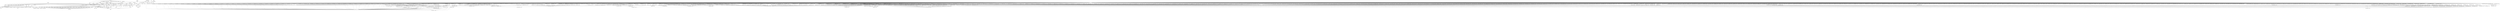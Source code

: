 digraph depends {
    node [shape=plaintext]
"alsa-utils-alsamixer" -> "libasound2"
"alsa-utils-alsamixer" -> "libformw5"
"alsa-utils-alsamixer" -> "libmenuw5"
"alsa-utils-alsamixer" -> "libncursesw5"
"alsa-utils-alsamixer" -> "libpanelw5"
"alsa-utils-alsamixer" -> "libtinfo5"
"angstrom-feed-configs" -> "opkg" [style=dotted]
"angstrom-packagegroup-boot" -> "angstrom-version"
"angstrom-packagegroup-boot" -> "packagegroup-boot"
"avahi-daemon" -> "base-files"
"avahi-daemon" -> "base-passwd"
"avahi-daemon" -> "libavahi-common3"
"avahi-daemon" -> "libavahi-core7"
"avahi-daemon" -> "libcap2"
"avahi-daemon" -> "libdaemon0"
"avahi-daemon" -> "libdbus-1-3"
"avahi-daemon" -> "libexpat1"
"avahi-daemon" -> "libnss-mdns" [style=dotted]
"avahi-daemon" -> "shadow"
"avahi-utils" -> "libavahi-client3"
"avahi-utils" -> "libavahi-common3"
"bluez5" -> "libdbus-1-3"
"bluez5" -> "libglib-2.0-0"
"bluez5" -> "libreadline7"
"bluez5" -> "libudev1"
"bluez5-noinst-tools" -> "libdbus-1-3"
"bluez5-noinst-tools" -> "libglib-2.0-0"
"bluez5-noinst-tools" -> "libreadline7"
"bluez5-noinst-tools" -> "libudev1"
"busybox" -> "busybox-syslog" [style=dotted]
"busybox" -> "busybox-udhcpc" [style=dotted]
"ca-certificates" -> "openssl"
"cpufreq-tweaks" -> "cpufrequtils"
"dbus-1" -> "base-files"
"dbus-1" -> "base-passwd"
"dbus-1" -> "libdbus-1-3"
"dbus-1" -> "libexpat1"
"dbus-1" -> "libsystemd0"
"dbus-1" -> "libx11-6"
"dbus-1" -> "shadow"
"e2fsprogs-e2fsck" -> "libblkid1"
"e2fsprogs-e2fsck" -> "libcom-err2"
"e2fsprogs-e2fsck" -> "libe2p2"
"e2fsprogs-e2fsck" -> "libext2fs2"
"e2fsprogs-e2fsck" -> "libuuid1"
"fixmac" -> "ranpwd"
"htop" -> "libncursesw5"
"htop" -> "libtinfo5"
"htop" -> "ncurses-terminfo"
"iptables" -> "kernel-module-iptable-filter" [style=dotted]
"iptables" -> "kernel-module-iptable-nat" [style=dotted]
"iptables" -> "kernel-module-ip-tables" [style=dotted]
"iptables" -> "kernel-module-ipt-masquerade" [style=dotted]
"iptables" -> "kernel-module-nf-conntrack-ipv4" [style=dotted]
"iptables" -> "kernel-module-nf-conntrack" [style=dotted]
"iptables" -> "kernel-module-nf-defrag-ipv4" [style=dotted]
"iptables" -> "kernel-module-nf-nat" [style=dotted]
"iptables" -> "kernel-module-x-tables" [style=dotted]
"iw" -> "libnl-3-200"
"iw" -> "libnl-genl-3-200"
"kernel-module-8021q-4.14.15+linaro" -> "kernel-module-garp-4.14.15+linaro"
"kernel-module-8021q-4.14.15+linaro" -> "kernel-module-mrp-4.14.15+linaro"
"kernel-module-adc-keys-4.14.15+linaro" -> "kernel-module-input-polldev-4.14.15+linaro"
"kernel-module-adv7511-4.14.15+linaro" -> "kernel-module-drm-4.14.15+linaro"
"kernel-module-adv7511-4.14.15+linaro" -> "kernel-module-drm-kms-helper-4.14.15+linaro"
"kernel-module-aes-neon-bs-4.14.15+linaro" -> "kernel-module-aes-neon-blk-4.14.15+linaro"
"kernel-module-analogix-dp-4.14.15+linaro" -> "kernel-module-drm-4.14.15+linaro"
"kernel-module-analogix-dp-4.14.15+linaro" -> "kernel-module-drm-kms-helper-4.14.15+linaro"
"kernel-module-at86rf230-4.14.15+linaro" -> "kernel-module-mac802154-4.14.15+linaro"
"kernel-module-atusb-4.14.15+linaro" -> "kernel-module-mac802154-4.14.15+linaro"
"kernel-module-authencesn-4.14.15+linaro" -> "kernel-module-authenc-4.14.15+linaro"
"kernel-module-bcm2835-rng-4.14.15+linaro" -> "kernel-module-rng-core-4.14.15+linaro"
"kernel-module-bcm-crypto-spu-4.14.15+linaro" -> "kernel-module-des-generic-4.14.15+linaro"
"kernel-module-bcm-sba-raid-4.14.15+linaro" -> "kernel-module-raid6-pq-4.14.15+linaro"
"kernel-module-bluetooth-4.14.15+linaro" -> "kernel-module-ecdh-generic-4.14.15+linaro"
"kernel-module-bluetooth-6lowpan-4.14.15+linaro" -> "kernel-module-6lowpan-4.14.15+linaro"
"kernel-module-bluetooth-6lowpan-4.14.15+linaro" -> "kernel-module-bluetooth-4.14.15+linaro"
"kernel-module-bnep-4.14.15+linaro" -> "kernel-module-bluetooth-4.14.15+linaro"
"kernel-module-brcmfmac-4.14.15+linaro" -> "kernel-module-brcmutil-4.14.15+linaro"
"kernel-module-brcmfmac-4.14.15+linaro" -> "kernel-module-cfg80211-4.14.15+linaro"
"kernel-module-bridge-4.14.15+linaro" -> "kernel-module-llc-4.14.15+linaro"
"kernel-module-bridge-4.14.15+linaro" -> "kernel-module-stp-4.14.15+linaro"
"kernel-module-br-netfilter-4.14.15+linaro" -> "kernel-module-bridge-4.14.15+linaro"
"kernel-module-bsd-comp-4.14.15+linaro" -> "kernel-module-ppp-generic-4.14.15+linaro"
"kernel-module-btbcm-4.14.15+linaro" -> "kernel-module-bluetooth-4.14.15+linaro"
"kernel-module-btintel-4.14.15+linaro" -> "kernel-module-bluetooth-4.14.15+linaro"
"kernel-module-btqca-4.14.15+linaro" -> "kernel-module-bluetooth-4.14.15+linaro"
"kernel-module-btqcomsmd-4.14.15+linaro" -> "kernel-module-bluetooth-4.14.15+linaro"
"kernel-module-btqcomsmd-4.14.15+linaro" -> "kernel-module-btqca-4.14.15+linaro"
"kernel-module-btrfs-4.14.15+linaro" -> "kernel-module-raid6-pq-4.14.15+linaro"
"kernel-module-btrfs-4.14.15+linaro" -> "kernel-module-xor-4.14.15+linaro"
"kernel-module-btrfs-4.14.15+linaro" -> "kernel-module-zstd-compress-4.14.15+linaro"
"kernel-module-btrfs-4.14.15+linaro" -> "kernel-module-zstd-decompress-4.14.15+linaro"
"kernel-module-btrtl-4.14.15+linaro" -> "kernel-module-bluetooth-4.14.15+linaro"
"kernel-module-btsdio-4.14.15+linaro" -> "kernel-module-bluetooth-4.14.15+linaro"
"kernel-module-btusb-4.14.15+linaro" -> "kernel-module-bluetooth-4.14.15+linaro"
"kernel-module-btusb-4.14.15+linaro" -> "kernel-module-btbcm-4.14.15+linaro"
"kernel-module-btusb-4.14.15+linaro" -> "kernel-module-btintel-4.14.15+linaro"
"kernel-module-btusb-4.14.15+linaro" -> "kernel-module-btrtl-4.14.15+linaro"
"kernel-module-cavium-rng-vf-4.14.15+linaro" -> "kernel-module-rng-core-4.14.15+linaro"
"kernel-module-cc2520-4.14.15+linaro" -> "kernel-module-crc-ccitt-4.14.15+linaro"
"kernel-module-cc2520-4.14.15+linaro" -> "kernel-module-mac802154-4.14.15+linaro"
"kernel-module-ch7006-4.14.15+linaro" -> "kernel-module-drm-4.14.15+linaro"
"kernel-module-ch7006-4.14.15+linaro" -> "kernel-module-drm-kms-helper-4.14.15+linaro"
"kernel-module-chacha20-neon-4.14.15+linaro" -> "kernel-module-chacha20-generic-4.14.15+linaro"
"kernel-module-cuse-4.14.15+linaro" -> "kernel-module-fuse-4.14.15+linaro"
"kernel-module-dm-crypt-4.14.15+linaro" -> "kernel-module-dm-mod-4.14.15+linaro"
"kernel-module-dm-mod-4.14.15+linaro" -> "kernel-module-dax-4.14.15+linaro"
"kernel-module-drm-kms-helper-4.14.15+linaro" -> "kernel-module-drm-4.14.15+linaro"
"kernel-module-dw-drm-dsi-4.14.15+linaro" -> "kernel-module-drm-4.14.15+linaro"
"kernel-module-dw-hdmi-4.14.15+linaro" -> "kernel-module-drm-4.14.15+linaro"
"kernel-module-dw-hdmi-4.14.15+linaro" -> "kernel-module-drm-kms-helper-4.14.15+linaro"
"kernel-module-dwmac-generic-4.14.15+linaro" -> "kernel-module-stmmac-4.14.15+linaro"
"kernel-module-dwmac-generic-4.14.15+linaro" -> "kernel-module-stmmac-platform-4.14.15+linaro"
"kernel-module-dwmac-ipq806x-4.14.15+linaro" -> "kernel-module-stmmac-4.14.15+linaro"
"kernel-module-dwmac-ipq806x-4.14.15+linaro" -> "kernel-module-stmmac-platform-4.14.15+linaro"
"kernel-module-dwmac-meson-4.14.15+linaro" -> "kernel-module-stmmac-4.14.15+linaro"
"kernel-module-dwmac-meson-4.14.15+linaro" -> "kernel-module-stmmac-platform-4.14.15+linaro"
"kernel-module-dwmac-meson8b-4.14.15+linaro" -> "kernel-module-stmmac-4.14.15+linaro"
"kernel-module-dwmac-meson8b-4.14.15+linaro" -> "kernel-module-stmmac-platform-4.14.15+linaro"
"kernel-module-dwmac-rk-4.14.15+linaro" -> "kernel-module-stmmac-4.14.15+linaro"
"kernel-module-dwmac-rk-4.14.15+linaro" -> "kernel-module-stmmac-platform-4.14.15+linaro"
"kernel-module-dwmac-sun8i-4.14.15+linaro" -> "kernel-module-stmmac-4.14.15+linaro"
"kernel-module-dwmac-sun8i-4.14.15+linaro" -> "kernel-module-stmmac-platform-4.14.15+linaro"
"kernel-module-dwmac-sunxi-4.14.15+linaro" -> "kernel-module-stmmac-4.14.15+linaro"
"kernel-module-dwmac-sunxi-4.14.15+linaro" -> "kernel-module-stmmac-platform-4.14.15+linaro"
"kernel-module-exynosdrm-4.14.15+linaro" -> "kernel-module-drm-4.14.15+linaro"
"kernel-module-exynosdrm-4.14.15+linaro" -> "kernel-module-drm-kms-helper-4.14.15+linaro"
"kernel-module-exynos-gsc-4.14.15+linaro" -> "kernel-module-v4l2-common-4.14.15+linaro"
"kernel-module-exynos-gsc-4.14.15+linaro" -> "kernel-module-v4l2-mem2mem-4.14.15+linaro"
"kernel-module-exynos-gsc-4.14.15+linaro" -> "kernel-module-videobuf2-core-4.14.15+linaro"
"kernel-module-exynos-gsc-4.14.15+linaro" -> "kernel-module-videobuf2-dma-contig-4.14.15+linaro"
"kernel-module-exynos-gsc-4.14.15+linaro" -> "kernel-module-videobuf2-v4l2-4.14.15+linaro"
"kernel-module-exynos-gsc-4.14.15+linaro" -> "kernel-module-videodev-4.14.15+linaro"
"kernel-module-fakelb-4.14.15+linaro" -> "kernel-module-mac802154-4.14.15+linaro"
"kernel-module-garp-4.14.15+linaro" -> "kernel-module-llc-4.14.15+linaro"
"kernel-module-garp-4.14.15+linaro" -> "kernel-module-stp-4.14.15+linaro"
"kernel-module-g-ether-4.14.15+linaro" -> "kernel-module-libcomposite-4.14.15+linaro"
"kernel-module-g-ether-4.14.15+linaro" -> "kernel-module-u-ether-4.14.15+linaro"
"kernel-module-g-ether-4.14.15+linaro" -> "kernel-module-usb-f-rndis-4.14.15+linaro"
"kernel-module-g-mass-storage-4.14.15+linaro" -> "kernel-module-libcomposite-4.14.15+linaro"
"kernel-module-g-mass-storage-4.14.15+linaro" -> "kernel-module-usb-f-mass-storage-4.14.15+linaro"
"kernel-module-g-serial-4.14.15+linaro" -> "kernel-module-libcomposite-4.14.15+linaro"
"kernel-module-gspca-benq-4.14.15+linaro" -> "kernel-module-gspca-main-4.14.15+linaro"
"kernel-module-gspca-conex-4.14.15+linaro" -> "kernel-module-gspca-main-4.14.15+linaro"
"kernel-module-gspca-conex-4.14.15+linaro" -> "kernel-module-videodev-4.14.15+linaro"
"kernel-module-gspca-cpia1-4.14.15+linaro" -> "kernel-module-gspca-main-4.14.15+linaro"
"kernel-module-gspca-cpia1-4.14.15+linaro" -> "kernel-module-videodev-4.14.15+linaro"
"kernel-module-gspca-dtcs033-4.14.15+linaro" -> "kernel-module-gspca-main-4.14.15+linaro"
"kernel-module-gspca-dtcs033-4.14.15+linaro" -> "kernel-module-videodev-4.14.15+linaro"
"kernel-module-gspca-etoms-4.14.15+linaro" -> "kernel-module-gspca-main-4.14.15+linaro"
"kernel-module-gspca-etoms-4.14.15+linaro" -> "kernel-module-videodev-4.14.15+linaro"
"kernel-module-gspca-finepix-4.14.15+linaro" -> "kernel-module-gspca-main-4.14.15+linaro"
"kernel-module-gspca-gl860-4.14.15+linaro" -> "kernel-module-gspca-main-4.14.15+linaro"
"kernel-module-gspca-gl860-4.14.15+linaro" -> "kernel-module-videodev-4.14.15+linaro"
"kernel-module-gspca-jeilinj-4.14.15+linaro" -> "kernel-module-gspca-main-4.14.15+linaro"
"kernel-module-gspca-jeilinj-4.14.15+linaro" -> "kernel-module-videodev-4.14.15+linaro"
"kernel-module-gspca-jl2005bcd-4.14.15+linaro" -> "kernel-module-gspca-main-4.14.15+linaro"
"kernel-module-gspca-kinect-4.14.15+linaro" -> "kernel-module-gspca-main-4.14.15+linaro"
"kernel-module-gspca-konica-4.14.15+linaro" -> "kernel-module-gspca-main-4.14.15+linaro"
"kernel-module-gspca-konica-4.14.15+linaro" -> "kernel-module-videodev-4.14.15+linaro"
"kernel-module-gspca-m5602-4.14.15+linaro" -> "kernel-module-gspca-main-4.14.15+linaro"
"kernel-module-gspca-m5602-4.14.15+linaro" -> "kernel-module-videodev-4.14.15+linaro"
"kernel-module-gspca-main-4.14.15+linaro" -> "kernel-module-v4l2-common-4.14.15+linaro"
"kernel-module-gspca-main-4.14.15+linaro" -> "kernel-module-videodev-4.14.15+linaro"
"kernel-module-gspca-mars-4.14.15+linaro" -> "kernel-module-gspca-main-4.14.15+linaro"
"kernel-module-gspca-mars-4.14.15+linaro" -> "kernel-module-videodev-4.14.15+linaro"
"kernel-module-gspca-mr97310a-4.14.15+linaro" -> "kernel-module-gspca-main-4.14.15+linaro"
"kernel-module-gspca-mr97310a-4.14.15+linaro" -> "kernel-module-videodev-4.14.15+linaro"
"kernel-module-gspca-nw80x-4.14.15+linaro" -> "kernel-module-gspca-main-4.14.15+linaro"
"kernel-module-gspca-nw80x-4.14.15+linaro" -> "kernel-module-videodev-4.14.15+linaro"
"kernel-module-gspca-ov519-4.14.15+linaro" -> "kernel-module-gspca-main-4.14.15+linaro"
"kernel-module-gspca-ov519-4.14.15+linaro" -> "kernel-module-videodev-4.14.15+linaro"
"kernel-module-gspca-ov534-4.14.15+linaro" -> "kernel-module-gspca-main-4.14.15+linaro"
"kernel-module-gspca-ov534-4.14.15+linaro" -> "kernel-module-videodev-4.14.15+linaro"
"kernel-module-gspca-ov534-9-4.14.15+linaro" -> "kernel-module-gspca-main-4.14.15+linaro"
"kernel-module-gspca-ov534-9-4.14.15+linaro" -> "kernel-module-videodev-4.14.15+linaro"
"kernel-module-gspca-pac207-4.14.15+linaro" -> "kernel-module-gspca-main-4.14.15+linaro"
"kernel-module-gspca-pac207-4.14.15+linaro" -> "kernel-module-videodev-4.14.15+linaro"
"kernel-module-gspca-pac7302-4.14.15+linaro" -> "kernel-module-gspca-main-4.14.15+linaro"
"kernel-module-gspca-pac7302-4.14.15+linaro" -> "kernel-module-videodev-4.14.15+linaro"
"kernel-module-gspca-pac7311-4.14.15+linaro" -> "kernel-module-gspca-main-4.14.15+linaro"
"kernel-module-gspca-pac7311-4.14.15+linaro" -> "kernel-module-videodev-4.14.15+linaro"
"kernel-module-gspca-se401-4.14.15+linaro" -> "kernel-module-gspca-main-4.14.15+linaro"
"kernel-module-gspca-se401-4.14.15+linaro" -> "kernel-module-videodev-4.14.15+linaro"
"kernel-module-gspca-sn9c2028-4.14.15+linaro" -> "kernel-module-gspca-main-4.14.15+linaro"
"kernel-module-gspca-sn9c2028-4.14.15+linaro" -> "kernel-module-videodev-4.14.15+linaro"
"kernel-module-gspca-sn9c20x-4.14.15+linaro" -> "kernel-module-gspca-main-4.14.15+linaro"
"kernel-module-gspca-sn9c20x-4.14.15+linaro" -> "kernel-module-videodev-4.14.15+linaro"
"kernel-module-gspca-sonixb-4.14.15+linaro" -> "kernel-module-gspca-main-4.14.15+linaro"
"kernel-module-gspca-sonixb-4.14.15+linaro" -> "kernel-module-videodev-4.14.15+linaro"
"kernel-module-gspca-sonixj-4.14.15+linaro" -> "kernel-module-gspca-main-4.14.15+linaro"
"kernel-module-gspca-sonixj-4.14.15+linaro" -> "kernel-module-videodev-4.14.15+linaro"
"kernel-module-gspca-spca1528-4.14.15+linaro" -> "kernel-module-gspca-main-4.14.15+linaro"
"kernel-module-gspca-spca1528-4.14.15+linaro" -> "kernel-module-videodev-4.14.15+linaro"
"kernel-module-gspca-spca500-4.14.15+linaro" -> "kernel-module-gspca-main-4.14.15+linaro"
"kernel-module-gspca-spca500-4.14.15+linaro" -> "kernel-module-videodev-4.14.15+linaro"
"kernel-module-gspca-spca501-4.14.15+linaro" -> "kernel-module-gspca-main-4.14.15+linaro"
"kernel-module-gspca-spca501-4.14.15+linaro" -> "kernel-module-videodev-4.14.15+linaro"
"kernel-module-gspca-spca505-4.14.15+linaro" -> "kernel-module-gspca-main-4.14.15+linaro"
"kernel-module-gspca-spca505-4.14.15+linaro" -> "kernel-module-videodev-4.14.15+linaro"
"kernel-module-gspca-spca506-4.14.15+linaro" -> "kernel-module-gspca-main-4.14.15+linaro"
"kernel-module-gspca-spca506-4.14.15+linaro" -> "kernel-module-videodev-4.14.15+linaro"
"kernel-module-gspca-spca508-4.14.15+linaro" -> "kernel-module-gspca-main-4.14.15+linaro"
"kernel-module-gspca-spca508-4.14.15+linaro" -> "kernel-module-videodev-4.14.15+linaro"
"kernel-module-gspca-spca561-4.14.15+linaro" -> "kernel-module-gspca-main-4.14.15+linaro"
"kernel-module-gspca-spca561-4.14.15+linaro" -> "kernel-module-videodev-4.14.15+linaro"
"kernel-module-gspca-sq905-4.14.15+linaro" -> "kernel-module-gspca-main-4.14.15+linaro"
"kernel-module-gspca-sq905c-4.14.15+linaro" -> "kernel-module-gspca-main-4.14.15+linaro"
"kernel-module-gspca-sq930x-4.14.15+linaro" -> "kernel-module-gspca-main-4.14.15+linaro"
"kernel-module-gspca-sq930x-4.14.15+linaro" -> "kernel-module-videodev-4.14.15+linaro"
"kernel-module-gspca-stk014-4.14.15+linaro" -> "kernel-module-gspca-main-4.14.15+linaro"
"kernel-module-gspca-stk014-4.14.15+linaro" -> "kernel-module-videodev-4.14.15+linaro"
"kernel-module-gspca-stk1135-4.14.15+linaro" -> "kernel-module-gspca-main-4.14.15+linaro"
"kernel-module-gspca-stk1135-4.14.15+linaro" -> "kernel-module-videodev-4.14.15+linaro"
"kernel-module-gspca-stv0680-4.14.15+linaro" -> "kernel-module-gspca-main-4.14.15+linaro"
"kernel-module-gspca-stv06xx-4.14.15+linaro" -> "kernel-module-gspca-main-4.14.15+linaro"
"kernel-module-gspca-stv06xx-4.14.15+linaro" -> "kernel-module-videodev-4.14.15+linaro"
"kernel-module-gspca-sunplus-4.14.15+linaro" -> "kernel-module-gspca-main-4.14.15+linaro"
"kernel-module-gspca-sunplus-4.14.15+linaro" -> "kernel-module-videodev-4.14.15+linaro"
"kernel-module-gspca-t613-4.14.15+linaro" -> "kernel-module-gspca-main-4.14.15+linaro"
"kernel-module-gspca-t613-4.14.15+linaro" -> "kernel-module-videodev-4.14.15+linaro"
"kernel-module-gspca-topro-4.14.15+linaro" -> "kernel-module-gspca-main-4.14.15+linaro"
"kernel-module-gspca-topro-4.14.15+linaro" -> "kernel-module-videodev-4.14.15+linaro"
"kernel-module-gspca-touptek-4.14.15+linaro" -> "kernel-module-gspca-main-4.14.15+linaro"
"kernel-module-gspca-touptek-4.14.15+linaro" -> "kernel-module-videodev-4.14.15+linaro"
"kernel-module-gspca-tv8532-4.14.15+linaro" -> "kernel-module-gspca-main-4.14.15+linaro"
"kernel-module-gspca-tv8532-4.14.15+linaro" -> "kernel-module-videodev-4.14.15+linaro"
"kernel-module-gspca-vc032x-4.14.15+linaro" -> "kernel-module-gspca-main-4.14.15+linaro"
"kernel-module-gspca-vc032x-4.14.15+linaro" -> "kernel-module-videodev-4.14.15+linaro"
"kernel-module-gspca-vicam-4.14.15+linaro" -> "kernel-module-gspca-main-4.14.15+linaro"
"kernel-module-gspca-vicam-4.14.15+linaro" -> "kernel-module-videodev-4.14.15+linaro"
"kernel-module-gspca-xirlink-cit-4.14.15+linaro" -> "kernel-module-gspca-main-4.14.15+linaro"
"kernel-module-gspca-xirlink-cit-4.14.15+linaro" -> "kernel-module-videodev-4.14.15+linaro"
"kernel-module-gspca-zc3xx-4.14.15+linaro" -> "kernel-module-gspca-main-4.14.15+linaro"
"kernel-module-gspca-zc3xx-4.14.15+linaro" -> "kernel-module-videodev-4.14.15+linaro"
"kernel-module-g-zero-4.14.15+linaro" -> "kernel-module-libcomposite-4.14.15+linaro"
"kernel-module-hci-uart-4.14.15+linaro" -> "kernel-module-bluetooth-4.14.15+linaro"
"kernel-module-hidp-4.14.15+linaro" -> "kernel-module-bluetooth-4.14.15+linaro"
"kernel-module-hisi-rng-4.14.15+linaro" -> "kernel-module-rng-core-4.14.15+linaro"
"kernel-module-ieee802154-6lowpan-4.14.15+linaro" -> "kernel-module-6lowpan-4.14.15+linaro"
"kernel-module-ieee802154-6lowpan-4.14.15+linaro" -> "kernel-module-ieee802154-4.14.15+linaro"
"kernel-module-ieee802154-socket-4.14.15+linaro" -> "kernel-module-ieee802154-4.14.15+linaro"
"kernel-module-ip6table-filter-4.14.15+linaro" -> "kernel-module-ip6-tables-4.14.15+linaro"
"kernel-module-ip6table-filter-4.14.15+linaro" -> "kernel-module-x-tables-4.14.15+linaro"
"kernel-module-ip6table-mangle-4.14.15+linaro" -> "kernel-module-ip6-tables-4.14.15+linaro"
"kernel-module-ip6table-mangle-4.14.15+linaro" -> "kernel-module-x-tables-4.14.15+linaro"
"kernel-module-ip6table-nat-4.14.15+linaro" -> "kernel-module-ip6-tables-4.14.15+linaro"
"kernel-module-ip6table-nat-4.14.15+linaro" -> "kernel-module-nf-nat-ipv6-4.14.15+linaro"
"kernel-module-ip6table-raw-4.14.15+linaro" -> "kernel-module-ip6-tables-4.14.15+linaro"
"kernel-module-ip6table-raw-4.14.15+linaro" -> "kernel-module-x-tables-4.14.15+linaro"
"kernel-module-ip6-tables-4.14.15+linaro" -> "kernel-module-x-tables-4.14.15+linaro"
"kernel-module-ip6table-security-4.14.15+linaro" -> "kernel-module-ip6-tables-4.14.15+linaro"
"kernel-module-ip6table-security-4.14.15+linaro" -> "kernel-module-x-tables-4.14.15+linaro"
"kernel-module-ip6t-ah-4.14.15+linaro" -> "kernel-module-x-tables-4.14.15+linaro"
"kernel-module-ip6t-eui64-4.14.15+linaro" -> "kernel-module-x-tables-4.14.15+linaro"
"kernel-module-ip6t-frag-4.14.15+linaro" -> "kernel-module-x-tables-4.14.15+linaro"
"kernel-module-ip6t-hbh-4.14.15+linaro" -> "kernel-module-x-tables-4.14.15+linaro"
"kernel-module-ip6t-ipv6header-4.14.15+linaro" -> "kernel-module-x-tables-4.14.15+linaro"
"kernel-module-ip6t-masquerade-4.14.15+linaro" -> "kernel-module-nf-nat-masquerade-ipv6-4.14.15+linaro"
"kernel-module-ip6t-masquerade-4.14.15+linaro" -> "kernel-module-x-tables-4.14.15+linaro"
"kernel-module-ip6t-mh-4.14.15+linaro" -> "kernel-module-x-tables-4.14.15+linaro"
"kernel-module-ip6t-npt-4.14.15+linaro" -> "kernel-module-x-tables-4.14.15+linaro"
"kernel-module-ip6t-reject-4.14.15+linaro" -> "kernel-module-nf-reject-ipv6-4.14.15+linaro"
"kernel-module-ip6t-reject-4.14.15+linaro" -> "kernel-module-x-tables-4.14.15+linaro"
"kernel-module-ip6t-rpfilter-4.14.15+linaro" -> "kernel-module-x-tables-4.14.15+linaro"
"kernel-module-ip6t-rt-4.14.15+linaro" -> "kernel-module-x-tables-4.14.15+linaro"
"kernel-module-ip6t-synproxy-4.14.15+linaro" -> "kernel-module-nf-conntrack-4.14.15+linaro"
"kernel-module-ip6t-synproxy-4.14.15+linaro" -> "kernel-module-nf-synproxy-core-4.14.15+linaro"
"kernel-module-ip6t-synproxy-4.14.15+linaro" -> "kernel-module-x-tables-4.14.15+linaro"
"kernel-module-ip6-tunnel-4.14.15+linaro" -> "kernel-module-tunnel6-4.14.15+linaro"
"kernel-module-ip6-vti-4.14.15+linaro" -> "kernel-module-ip6-tunnel-4.14.15+linaro"
"kernel-module-iproc-rng200-4.14.15+linaro" -> "kernel-module-rng-core-4.14.15+linaro"
"kernel-module-iptable-filter-4.14.15+linaro" -> "kernel-module-ip-tables-4.14.15+linaro"
"kernel-module-iptable-filter-4.14.15+linaro" -> "kernel-module-x-tables-4.14.15+linaro"
"kernel-module-iptable-mangle-4.14.15+linaro" -> "kernel-module-ip-tables-4.14.15+linaro"
"kernel-module-iptable-mangle-4.14.15+linaro" -> "kernel-module-x-tables-4.14.15+linaro"
"kernel-module-iptable-nat-4.14.15+linaro" -> "kernel-module-ip-tables-4.14.15+linaro"
"kernel-module-iptable-nat-4.14.15+linaro" -> "kernel-module-nf-nat-ipv4-4.14.15+linaro"
"kernel-module-iptable-raw-4.14.15+linaro" -> "kernel-module-ip-tables-4.14.15+linaro"
"kernel-module-iptable-raw-4.14.15+linaro" -> "kernel-module-x-tables-4.14.15+linaro"
"kernel-module-ip-tables-4.14.15+linaro" -> "kernel-module-x-tables-4.14.15+linaro"
"kernel-module-iptable-security-4.14.15+linaro" -> "kernel-module-ip-tables-4.14.15+linaro"
"kernel-module-iptable-security-4.14.15+linaro" -> "kernel-module-x-tables-4.14.15+linaro"
"kernel-module-ipt-masquerade-4.14.15+linaro" -> "kernel-module-nf-conntrack-4.14.15+linaro"
"kernel-module-ipt-masquerade-4.14.15+linaro" -> "kernel-module-nf-nat-masquerade-ipv4-4.14.15+linaro"
"kernel-module-ipt-masquerade-4.14.15+linaro" -> "kernel-module-x-tables-4.14.15+linaro"
"kernel-module-ipt-reject-4.14.15+linaro" -> "kernel-module-nf-reject-ipv4-4.14.15+linaro"
"kernel-module-ipt-reject-4.14.15+linaro" -> "kernel-module-x-tables-4.14.15+linaro"
"kernel-module-ipw-4.14.15+linaro" -> "kernel-module-usb-wwan-4.14.15+linaro"
"kernel-module-ir-jvc-decoder-4.14.15+linaro" -> "kernel-module-rc-core-4.14.15+linaro"
"kernel-module-ir-kbd-i2c-4.14.15+linaro" -> "kernel-module-rc-core-4.14.15+linaro"
"kernel-module-ir-mce-kbd-decoder-4.14.15+linaro" -> "kernel-module-rc-core-4.14.15+linaro"
"kernel-module-ir-nec-decoder-4.14.15+linaro" -> "kernel-module-rc-core-4.14.15+linaro"
"kernel-module-ir-rc5-decoder-4.14.15+linaro" -> "kernel-module-rc-core-4.14.15+linaro"
"kernel-module-ir-rc6-decoder-4.14.15+linaro" -> "kernel-module-rc-core-4.14.15+linaro"
"kernel-module-ir-sanyo-decoder-4.14.15+linaro" -> "kernel-module-rc-core-4.14.15+linaro"
"kernel-module-ir-sharp-decoder-4.14.15+linaro" -> "kernel-module-rc-core-4.14.15+linaro"
"kernel-module-ir-sony-decoder-4.14.15+linaro" -> "kernel-module-rc-core-4.14.15+linaro"
"kernel-module-ir-xmp-decoder-4.14.15+linaro" -> "kernel-module-rc-core-4.14.15+linaro"
"kernel-module-keyspan-pda-4.14.15+linaro" -> "kernel-module-ezusb-4.14.15+linaro"
"kernel-module-kirin-drm-4.14.15+linaro" -> "kernel-module-drm-4.14.15+linaro"
"kernel-module-kirin-drm-4.14.15+linaro" -> "kernel-module-drm-kms-helper-4.14.15+linaro"
"kernel-module-mac80211-4.14.15+linaro" -> "kernel-module-cfg80211-4.14.15+linaro"
"kernel-module-mac802154-4.14.15+linaro" -> "kernel-module-crc-ccitt-4.14.15+linaro"
"kernel-module-mac802154-4.14.15+linaro" -> "kernel-module-ieee802154-4.14.15+linaro"
"kernel-module-macvtap-4.14.15+linaro" -> "kernel-module-macvlan-4.14.15+linaro"
"kernel-module-macvtap-4.14.15+linaro" -> "kernel-module-tap-4.14.15+linaro"
"kernel-module-meson-drm-4.14.15+linaro" -> "kernel-module-drm-4.14.15+linaro"
"kernel-module-meson-drm-4.14.15+linaro" -> "kernel-module-drm-kms-helper-4.14.15+linaro"
"kernel-module-meson-dw-hdmi-4.14.15+linaro" -> "kernel-module-drm-4.14.15+linaro"
"kernel-module-meson-dw-hdmi-4.14.15+linaro" -> "kernel-module-drm-kms-helper-4.14.15+linaro"
"kernel-module-meson-dw-hdmi-4.14.15+linaro" -> "kernel-module-dw-hdmi-4.14.15+linaro"
"kernel-module-meson-dw-hdmi-4.14.15+linaro" -> "kernel-module-meson-drm-4.14.15+linaro"
"kernel-module-meson-ir-4.14.15+linaro" -> "kernel-module-rc-core-4.14.15+linaro"
"kernel-module-meson-rng-4.14.15+linaro" -> "kernel-module-rng-core-4.14.15+linaro"
"kernel-module-mrf24j40-4.14.15+linaro" -> "kernel-module-mac802154-4.14.15+linaro"
"kernel-module-msm-4.14.15+linaro" -> "kernel-module-drm-4.14.15+linaro"
"kernel-module-msm-4.14.15+linaro" -> "kernel-module-drm-kms-helper-4.14.15+linaro"
"kernel-module-msm-4.14.15+linaro" -> "kernel-module-mdt-loader-4.14.15+linaro"
"kernel-module-msm-rng-4.14.15+linaro" -> "kernel-module-rng-core-4.14.15+linaro"
"kernel-module-mtk-rng-4.14.15+linaro" -> "kernel-module-rng-core-4.14.15+linaro"
"kernel-module-nf-conntrack-4.14.15+linaro" -> "kernel-module-libcrc32c-4.14.15+linaro"
"kernel-module-nf-conntrack-amanda-4.14.15+linaro" -> "kernel-module-nf-conntrack-4.14.15+linaro"
"kernel-module-nf-conntrack-broadcast-4.14.15+linaro" -> "kernel-module-nf-conntrack-4.14.15+linaro"
"kernel-module-nf-conntrack-ftp-4.14.15+linaro" -> "kernel-module-nf-conntrack-4.14.15+linaro"
"kernel-module-nf-conntrack-h323-4.14.15+linaro" -> "kernel-module-nf-conntrack-4.14.15+linaro"
"kernel-module-nf-conntrack-ipv4-4.14.15+linaro" -> "kernel-module-nf-conntrack-4.14.15+linaro"
"kernel-module-nf-conntrack-ipv4-4.14.15+linaro" -> "kernel-module-nf-defrag-ipv4-4.14.15+linaro"
"kernel-module-nf-conntrack-ipv6-4.14.15+linaro" -> "kernel-module-nf-conntrack-4.14.15+linaro"
"kernel-module-nf-conntrack-ipv6-4.14.15+linaro" -> "kernel-module-nf-defrag-ipv6-4.14.15+linaro"
"kernel-module-nf-conntrack-irc-4.14.15+linaro" -> "kernel-module-nf-conntrack-4.14.15+linaro"
"kernel-module-nf-conntrack-netbios-ns-4.14.15+linaro" -> "kernel-module-nf-conntrack-4.14.15+linaro"
"kernel-module-nf-conntrack-netbios-ns-4.14.15+linaro" -> "kernel-module-nf-conntrack-broadcast-4.14.15+linaro"
"kernel-module-nf-conntrack-pptp-4.14.15+linaro" -> "kernel-module-nf-conntrack-4.14.15+linaro"
"kernel-module-nf-conntrack-pptp-4.14.15+linaro" -> "kernel-module-nf-conntrack-proto-gre-4.14.15+linaro"
"kernel-module-nf-conntrack-proto-gre-4.14.15+linaro" -> "kernel-module-nf-conntrack-4.14.15+linaro"
"kernel-module-nf-conntrack-sane-4.14.15+linaro" -> "kernel-module-nf-conntrack-4.14.15+linaro"
"kernel-module-nf-conntrack-sip-4.14.15+linaro" -> "kernel-module-nf-conntrack-4.14.15+linaro"
"kernel-module-nf-conntrack-snmp-4.14.15+linaro" -> "kernel-module-nf-conntrack-4.14.15+linaro"
"kernel-module-nf-conntrack-snmp-4.14.15+linaro" -> "kernel-module-nf-conntrack-broadcast-4.14.15+linaro"
"kernel-module-nf-conntrack-tftp-4.14.15+linaro" -> "kernel-module-nf-conntrack-4.14.15+linaro"
"kernel-module-nf-log-ipv4-4.14.15+linaro" -> "kernel-module-nf-log-common-4.14.15+linaro"
"kernel-module-nf-log-ipv6-4.14.15+linaro" -> "kernel-module-nf-log-common-4.14.15+linaro"
"kernel-module-nf-nat-4.14.15+linaro" -> "kernel-module-libcrc32c-4.14.15+linaro"
"kernel-module-nf-nat-4.14.15+linaro" -> "kernel-module-nf-conntrack-4.14.15+linaro"
"kernel-module-nf-nat-amanda-4.14.15+linaro" -> "kernel-module-nf-conntrack-4.14.15+linaro"
"kernel-module-nf-nat-amanda-4.14.15+linaro" -> "kernel-module-nf-conntrack-amanda-4.14.15+linaro"
"kernel-module-nf-nat-amanda-4.14.15+linaro" -> "kernel-module-nf-nat-4.14.15+linaro"
"kernel-module-nf-nat-ftp-4.14.15+linaro" -> "kernel-module-nf-conntrack-4.14.15+linaro"
"kernel-module-nf-nat-ftp-4.14.15+linaro" -> "kernel-module-nf-conntrack-ftp-4.14.15+linaro"
"kernel-module-nf-nat-ftp-4.14.15+linaro" -> "kernel-module-nf-nat-4.14.15+linaro"
"kernel-module-nf-nat-h323-4.14.15+linaro" -> "kernel-module-nf-conntrack-4.14.15+linaro"
"kernel-module-nf-nat-h323-4.14.15+linaro" -> "kernel-module-nf-conntrack-h323-4.14.15+linaro"
"kernel-module-nf-nat-h323-4.14.15+linaro" -> "kernel-module-nf-nat-4.14.15+linaro"
"kernel-module-nf-nat-ipv4-4.14.15+linaro" -> "kernel-module-nf-conntrack-4.14.15+linaro"
"kernel-module-nf-nat-ipv4-4.14.15+linaro" -> "kernel-module-nf-nat-4.14.15+linaro"
"kernel-module-nf-nat-ipv6-4.14.15+linaro" -> "kernel-module-nf-conntrack-4.14.15+linaro"
"kernel-module-nf-nat-ipv6-4.14.15+linaro" -> "kernel-module-nf-nat-4.14.15+linaro"
"kernel-module-nf-nat-irc-4.14.15+linaro" -> "kernel-module-nf-conntrack-4.14.15+linaro"
"kernel-module-nf-nat-irc-4.14.15+linaro" -> "kernel-module-nf-conntrack-irc-4.14.15+linaro"
"kernel-module-nf-nat-irc-4.14.15+linaro" -> "kernel-module-nf-nat-4.14.15+linaro"
"kernel-module-nf-nat-masquerade-ipv4-4.14.15+linaro" -> "kernel-module-nf-conntrack-4.14.15+linaro"
"kernel-module-nf-nat-masquerade-ipv4-4.14.15+linaro" -> "kernel-module-nf-nat-4.14.15+linaro"
"kernel-module-nf-nat-masquerade-ipv6-4.14.15+linaro" -> "kernel-module-nf-conntrack-4.14.15+linaro"
"kernel-module-nf-nat-masquerade-ipv6-4.14.15+linaro" -> "kernel-module-nf-nat-4.14.15+linaro"
"kernel-module-nf-nat-pptp-4.14.15+linaro" -> "kernel-module-nf-conntrack-4.14.15+linaro"
"kernel-module-nf-nat-pptp-4.14.15+linaro" -> "kernel-module-nf-conntrack-pptp-4.14.15+linaro"
"kernel-module-nf-nat-pptp-4.14.15+linaro" -> "kernel-module-nf-nat-4.14.15+linaro"
"kernel-module-nf-nat-pptp-4.14.15+linaro" -> "kernel-module-nf-nat-proto-gre-4.14.15+linaro"
"kernel-module-nf-nat-proto-gre-4.14.15+linaro" -> "kernel-module-nf-nat-4.14.15+linaro"
"kernel-module-nf-nat-sip-4.14.15+linaro" -> "kernel-module-nf-conntrack-4.14.15+linaro"
"kernel-module-nf-nat-sip-4.14.15+linaro" -> "kernel-module-nf-conntrack-sip-4.14.15+linaro"
"kernel-module-nf-nat-sip-4.14.15+linaro" -> "kernel-module-nf-nat-4.14.15+linaro"
"kernel-module-nf-nat-snmp-basic-4.14.15+linaro" -> "kernel-module-nf-conntrack-4.14.15+linaro"
"kernel-module-nf-nat-snmp-basic-4.14.15+linaro" -> "kernel-module-nf-conntrack-snmp-4.14.15+linaro"
"kernel-module-nf-nat-tftp-4.14.15+linaro" -> "kernel-module-nf-conntrack-4.14.15+linaro"
"kernel-module-nf-nat-tftp-4.14.15+linaro" -> "kernel-module-nf-conntrack-tftp-4.14.15+linaro"
"kernel-module-nf-nat-tftp-4.14.15+linaro" -> "kernel-module-nf-nat-4.14.15+linaro"
"kernel-module-nfsd-4.14.15+linaro" -> "kernel-module-nfs-acl-4.14.15+linaro"
"kernel-module-nf-synproxy-core-4.14.15+linaro" -> "kernel-module-nf-conntrack-4.14.15+linaro"
"kernel-module-nf-tables-4.14.15+linaro" -> "kernel-module-nfnetlink-4.14.15+linaro"
"kernel-module-nf-tables-arp-4.14.15+linaro" -> "kernel-module-nf-tables-4.14.15+linaro"
"kernel-module-nf-tables-bridge-4.14.15+linaro" -> "kernel-module-nf-tables-4.14.15+linaro"
"kernel-module-nf-tables-inet-4.14.15+linaro" -> "kernel-module-nf-tables-4.14.15+linaro"
"kernel-module-nf-tables-inet-4.14.15+linaro" -> "kernel-module-nf-tables-ipv4-4.14.15+linaro"
"kernel-module-nf-tables-inet-4.14.15+linaro" -> "kernel-module-nf-tables-ipv6-4.14.15+linaro"
"kernel-module-nf-tables-ipv4-4.14.15+linaro" -> "kernel-module-nf-tables-4.14.15+linaro"
"kernel-module-nf-tables-ipv6-4.14.15+linaro" -> "kernel-module-nf-tables-4.14.15+linaro"
"kernel-module-nf-tables-netdev-4.14.15+linaro" -> "kernel-module-nfnetlink-4.14.15+linaro"
"kernel-module-nf-tables-netdev-4.14.15+linaro" -> "kernel-module-nf-tables-4.14.15+linaro"
"kernel-module-nft-chain-nat-ipv6-4.14.15+linaro" -> "kernel-module-nf-nat-ipv6-4.14.15+linaro"
"kernel-module-nft-chain-nat-ipv6-4.14.15+linaro" -> "kernel-module-nf-tables-4.14.15+linaro"
"kernel-module-nft-chain-route-ipv4-4.14.15+linaro" -> "kernel-module-nf-tables-4.14.15+linaro"
"kernel-module-nft-chain-route-ipv6-4.14.15+linaro" -> "kernel-module-nf-tables-4.14.15+linaro"
"kernel-module-nft-dup-ipv6-4.14.15+linaro" -> "kernel-module-nf-dup-ipv6-4.14.15+linaro"
"kernel-module-nft-dup-ipv6-4.14.15+linaro" -> "kernel-module-nf-tables-4.14.15+linaro"
"kernel-module-nhc-dest-4.14.15+linaro" -> "kernel-module-6lowpan-4.14.15+linaro"
"kernel-module-nhc-fragment-4.14.15+linaro" -> "kernel-module-6lowpan-4.14.15+linaro"
"kernel-module-nhc-hop-4.14.15+linaro" -> "kernel-module-6lowpan-4.14.15+linaro"
"kernel-module-nhc-ipv6-4.14.15+linaro" -> "kernel-module-6lowpan-4.14.15+linaro"
"kernel-module-nhc-mobility-4.14.15+linaro" -> "kernel-module-6lowpan-4.14.15+linaro"
"kernel-module-nhc-routing-4.14.15+linaro" -> "kernel-module-6lowpan-4.14.15+linaro"
"kernel-module-nhc-udp-4.14.15+linaro" -> "kernel-module-6lowpan-4.14.15+linaro"
"kernel-module-nouveau-4.14.15+linaro" -> "kernel-module-drm-4.14.15+linaro"
"kernel-module-nouveau-4.14.15+linaro" -> "kernel-module-drm-kms-helper-4.14.15+linaro"
"kernel-module-nouveau-4.14.15+linaro" -> "kernel-module-ttm-4.14.15+linaro"
"kernel-module-nvme-4.14.15+linaro" -> "kernel-module-nvme-core-4.14.15+linaro"
"kernel-module-omap-rng-4.14.15+linaro" -> "kernel-module-rng-core-4.14.15+linaro"
"kernel-module-option-4.14.15+linaro" -> "kernel-module-usb-wwan-4.14.15+linaro"
"kernel-module-ov5645-4.14.15+linaro" -> "kernel-module-media-4.14.15+linaro"
"kernel-module-ov5645-4.14.15+linaro" -> "kernel-module-v4l2-common-4.14.15+linaro"
"kernel-module-ov5645-4.14.15+linaro" -> "kernel-module-v4l2-fwnode-4.14.15+linaro"
"kernel-module-ov5645-4.14.15+linaro" -> "kernel-module-videodev-4.14.15+linaro"
"kernel-module-p8022-4.14.15+linaro" -> "kernel-module-llc-4.14.15+linaro"
"kernel-module-panel-simple-4.14.15+linaro" -> "kernel-module-drm-4.14.15+linaro"
"kernel-module-ppp-async-4.14.15+linaro" -> "kernel-module-crc-ccitt-4.14.15+linaro"
"kernel-module-ppp-async-4.14.15+linaro" -> "kernel-module-ppp-generic-4.14.15+linaro"
"kernel-module-ppp-deflate-4.14.15+linaro" -> "kernel-module-ppp-generic-4.14.15+linaro"
"kernel-module-ppp-generic-4.14.15+linaro" -> "kernel-module-slhc-4.14.15+linaro"
"kernel-module-ppp-mppe-4.14.15+linaro" -> "kernel-module-ppp-generic-4.14.15+linaro"
"kernel-module-pppoe-4.14.15+linaro" -> "kernel-module-ppp-generic-4.14.15+linaro"
"kernel-module-pppoe-4.14.15+linaro" -> "kernel-module-pppox-4.14.15+linaro"
"kernel-module-pppox-4.14.15+linaro" -> "kernel-module-ppp-generic-4.14.15+linaro"
"kernel-module-ppp-synctty-4.14.15+linaro" -> "kernel-module-ppp-generic-4.14.15+linaro"
"kernel-module-psnap-4.14.15+linaro" -> "kernel-module-llc-4.14.15+linaro"
"kernel-module-pwc-4.14.15+linaro" -> "kernel-module-videobuf2-core-4.14.15+linaro"
"kernel-module-pwc-4.14.15+linaro" -> "kernel-module-videobuf2-v4l2-4.14.15+linaro"
"kernel-module-pwc-4.14.15+linaro" -> "kernel-module-videobuf2-vmalloc-4.14.15+linaro"
"kernel-module-pwc-4.14.15+linaro" -> "kernel-module-videodev-4.14.15+linaro"
"kernel-module-qcom-adsp-pil-4.14.15+linaro" -> "kernel-module-mdt-loader-4.14.15+linaro"
"kernel-module-qcom-adsp-pil-4.14.15+linaro" -> "kernel-module-qcom-common-4.14.15+linaro"
"kernel-module-qcom-adsp-pil-4.14.15+linaro" -> "kernel-module-remoteproc-4.14.15+linaro"
"kernel-module-qcom-camss-4.14.15+linaro" -> "kernel-module-media-4.14.15+linaro"
"kernel-module-qcom-camss-4.14.15+linaro" -> "kernel-module-v4l2-fwnode-4.14.15+linaro"
"kernel-module-qcom-camss-4.14.15+linaro" -> "kernel-module-videobuf2-core-4.14.15+linaro"
"kernel-module-qcom-camss-4.14.15+linaro" -> "kernel-module-videobuf2-dma-sg-4.14.15+linaro"
"kernel-module-qcom-camss-4.14.15+linaro" -> "kernel-module-videobuf2-v4l2-4.14.15+linaro"
"kernel-module-qcom-camss-4.14.15+linaro" -> "kernel-module-videodev-4.14.15+linaro"
"kernel-module-qcom-common-4.14.15+linaro" -> "kernel-module-remoteproc-4.14.15+linaro"
"kernel-module-qcom-q6v5-pil-4.14.15+linaro" -> "kernel-module-qcom-common-4.14.15+linaro"
"kernel-module-qcom-q6v5-pil-4.14.15+linaro" -> "kernel-module-remoteproc-4.14.15+linaro"
"kernel-module-qcom-wcnss-pil-4.14.15+linaro" -> "kernel-module-mdt-loader-4.14.15+linaro"
"kernel-module-qcom-wcnss-pil-4.14.15+linaro" -> "kernel-module-qcom-common-4.14.15+linaro"
"kernel-module-qcom-wcnss-pil-4.14.15+linaro" -> "kernel-module-remoteproc-4.14.15+linaro"
"kernel-module-qcserial-4.14.15+linaro" -> "kernel-module-usb-wwan-4.14.15+linaro"
"kernel-module-rc-adstech-dvb-t-pci-4.14.15+linaro" -> "kernel-module-rc-core-4.14.15+linaro"
"kernel-module-rc-alink-dtu-m-4.14.15+linaro" -> "kernel-module-rc-core-4.14.15+linaro"
"kernel-module-rc-anysee-4.14.15+linaro" -> "kernel-module-rc-core-4.14.15+linaro"
"kernel-module-rc-apac-viewcomp-4.14.15+linaro" -> "kernel-module-rc-core-4.14.15+linaro"
"kernel-module-rcar-du-drm-4.14.15+linaro" -> "kernel-module-drm-4.14.15+linaro"
"kernel-module-rcar-du-drm-4.14.15+linaro" -> "kernel-module-drm-kms-helper-4.14.15+linaro"
"kernel-module-rcar-du-drm-4.14.15+linaro" -> "kernel-module-vsp1-4.14.15+linaro"
"kernel-module-rc-asus-pc39-4.14.15+linaro" -> "kernel-module-rc-core-4.14.15+linaro"
"kernel-module-rc-asus-ps3-100-4.14.15+linaro" -> "kernel-module-rc-core-4.14.15+linaro"
"kernel-module-rc-ati-tv-wonder-hd-600-4.14.15+linaro" -> "kernel-module-rc-core-4.14.15+linaro"
"kernel-module-rc-ati-x10-4.14.15+linaro" -> "kernel-module-rc-core-4.14.15+linaro"
"kernel-module-rc-avermedia-4.14.15+linaro" -> "kernel-module-rc-core-4.14.15+linaro"
"kernel-module-rc-avermedia-a16d-4.14.15+linaro" -> "kernel-module-rc-core-4.14.15+linaro"
"kernel-module-rc-avermedia-cardbus-4.14.15+linaro" -> "kernel-module-rc-core-4.14.15+linaro"
"kernel-module-rc-avermedia-dvbt-4.14.15+linaro" -> "kernel-module-rc-core-4.14.15+linaro"
"kernel-module-rc-avermedia-m135a-4.14.15+linaro" -> "kernel-module-rc-core-4.14.15+linaro"
"kernel-module-rc-avermedia-m733a-rm-k6-4.14.15+linaro" -> "kernel-module-rc-core-4.14.15+linaro"
"kernel-module-rc-avermedia-rm-ks-4.14.15+linaro" -> "kernel-module-rc-core-4.14.15+linaro"
"kernel-module-rc-avertv-303-4.14.15+linaro" -> "kernel-module-rc-core-4.14.15+linaro"
"kernel-module-rc-azurewave-ad-tu700-4.14.15+linaro" -> "kernel-module-rc-core-4.14.15+linaro"
"kernel-module-rc-behold-4.14.15+linaro" -> "kernel-module-rc-core-4.14.15+linaro"
"kernel-module-rc-behold-columbus-4.14.15+linaro" -> "kernel-module-rc-core-4.14.15+linaro"
"kernel-module-rc-budget-ci-old-4.14.15+linaro" -> "kernel-module-rc-core-4.14.15+linaro"
"kernel-module-rc-cec-4.14.15+linaro" -> "kernel-module-rc-core-4.14.15+linaro"
"kernel-module-rc-cinergy-1400-4.14.15+linaro" -> "kernel-module-rc-core-4.14.15+linaro"
"kernel-module-rc-cinergy-4.14.15+linaro" -> "kernel-module-rc-core-4.14.15+linaro"
"kernel-module-rc-d680-dmb-4.14.15+linaro" -> "kernel-module-rc-core-4.14.15+linaro"
"kernel-module-rc-delock-61959-4.14.15+linaro" -> "kernel-module-rc-core-4.14.15+linaro"
"kernel-module-rc-dib0700-nec-4.14.15+linaro" -> "kernel-module-rc-core-4.14.15+linaro"
"kernel-module-rc-dib0700-rc5-4.14.15+linaro" -> "kernel-module-rc-core-4.14.15+linaro"
"kernel-module-rc-digitalnow-tinytwin-4.14.15+linaro" -> "kernel-module-rc-core-4.14.15+linaro"
"kernel-module-rc-digittrade-4.14.15+linaro" -> "kernel-module-rc-core-4.14.15+linaro"
"kernel-module-rc-dm1105-nec-4.14.15+linaro" -> "kernel-module-rc-core-4.14.15+linaro"
"kernel-module-rc-dntv-live-dvb-t-4.14.15+linaro" -> "kernel-module-rc-core-4.14.15+linaro"
"kernel-module-rc-dntv-live-dvbt-pro-4.14.15+linaro" -> "kernel-module-rc-core-4.14.15+linaro"
"kernel-module-rc-dtt200u-4.14.15+linaro" -> "kernel-module-rc-core-4.14.15+linaro"
"kernel-module-rc-dvbsky-4.14.15+linaro" -> "kernel-module-rc-core-4.14.15+linaro"
"kernel-module-rc-dvico-mce-4.14.15+linaro" -> "kernel-module-rc-core-4.14.15+linaro"
"kernel-module-rc-dvico-portable-4.14.15+linaro" -> "kernel-module-rc-core-4.14.15+linaro"
"kernel-module-rc-em-terratec-4.14.15+linaro" -> "kernel-module-rc-core-4.14.15+linaro"
"kernel-module-rc-encore-enltv2-4.14.15+linaro" -> "kernel-module-rc-core-4.14.15+linaro"
"kernel-module-rc-encore-enltv-4.14.15+linaro" -> "kernel-module-rc-core-4.14.15+linaro"
"kernel-module-rc-encore-enltv-fm53-4.14.15+linaro" -> "kernel-module-rc-core-4.14.15+linaro"
"kernel-module-rc-evga-indtube-4.14.15+linaro" -> "kernel-module-rc-core-4.14.15+linaro"
"kernel-module-rc-eztv-4.14.15+linaro" -> "kernel-module-rc-core-4.14.15+linaro"
"kernel-module-rc-flydvb-4.14.15+linaro" -> "kernel-module-rc-core-4.14.15+linaro"
"kernel-module-rc-flyvideo-4.14.15+linaro" -> "kernel-module-rc-core-4.14.15+linaro"
"kernel-module-rc-fusionhdtv-mce-4.14.15+linaro" -> "kernel-module-rc-core-4.14.15+linaro"
"kernel-module-rc-gadmei-rm008z-4.14.15+linaro" -> "kernel-module-rc-core-4.14.15+linaro"
"kernel-module-rc-geekbox-4.14.15+linaro" -> "kernel-module-rc-core-4.14.15+linaro"
"kernel-module-rc-genius-tvgo-a11mce-4.14.15+linaro" -> "kernel-module-rc-core-4.14.15+linaro"
"kernel-module-rc-gotview7135-4.14.15+linaro" -> "kernel-module-rc-core-4.14.15+linaro"
"kernel-module-rc-hauppauge-4.14.15+linaro" -> "kernel-module-rc-core-4.14.15+linaro"
"kernel-module-rc-imon-mce-4.14.15+linaro" -> "kernel-module-rc-core-4.14.15+linaro"
"kernel-module-rc-imon-pad-4.14.15+linaro" -> "kernel-module-rc-core-4.14.15+linaro"
"kernel-module-rc-iodata-bctv7e-4.14.15+linaro" -> "kernel-module-rc-core-4.14.15+linaro"
"kernel-module-rc-it913x-v1-4.14.15+linaro" -> "kernel-module-rc-core-4.14.15+linaro"
"kernel-module-rc-it913x-v2-4.14.15+linaro" -> "kernel-module-rc-core-4.14.15+linaro"
"kernel-module-rc-kaiomy-4.14.15+linaro" -> "kernel-module-rc-core-4.14.15+linaro"
"kernel-module-rc-kworld-315u-4.14.15+linaro" -> "kernel-module-rc-core-4.14.15+linaro"
"kernel-module-rc-kworld-pc150u-4.14.15+linaro" -> "kernel-module-rc-core-4.14.15+linaro"
"kernel-module-rc-kworld-plus-tv-analog-4.14.15+linaro" -> "kernel-module-rc-core-4.14.15+linaro"
"kernel-module-rc-leadtek-y04g0051-4.14.15+linaro" -> "kernel-module-rc-core-4.14.15+linaro"
"kernel-module-rc-lme2510-4.14.15+linaro" -> "kernel-module-rc-core-4.14.15+linaro"
"kernel-module-rc-manli-4.14.15+linaro" -> "kernel-module-rc-core-4.14.15+linaro"
"kernel-module-rc-medion-x10-4.14.15+linaro" -> "kernel-module-rc-core-4.14.15+linaro"
"kernel-module-rc-medion-x10-digitainer-4.14.15+linaro" -> "kernel-module-rc-core-4.14.15+linaro"
"kernel-module-rc-medion-x10-or2x-4.14.15+linaro" -> "kernel-module-rc-core-4.14.15+linaro"
"kernel-module-rc-msi-digivox-ii-4.14.15+linaro" -> "kernel-module-rc-core-4.14.15+linaro"
"kernel-module-rc-msi-digivox-iii-4.14.15+linaro" -> "kernel-module-rc-core-4.14.15+linaro"
"kernel-module-rc-msi-tvanywhere-4.14.15+linaro" -> "kernel-module-rc-core-4.14.15+linaro"
"kernel-module-rc-msi-tvanywhere-plus-4.14.15+linaro" -> "kernel-module-rc-core-4.14.15+linaro"
"kernel-module-rc-nebula-4.14.15+linaro" -> "kernel-module-rc-core-4.14.15+linaro"
"kernel-module-rc-nec-terratec-cinergy-xs-4.14.15+linaro" -> "kernel-module-rc-core-4.14.15+linaro"
"kernel-module-rc-norwood-4.14.15+linaro" -> "kernel-module-rc-core-4.14.15+linaro"
"kernel-module-rc-npgtech-4.14.15+linaro" -> "kernel-module-rc-core-4.14.15+linaro"
"kernel-module-rc-pctv-sedna-4.14.15+linaro" -> "kernel-module-rc-core-4.14.15+linaro"
"kernel-module-rc-pinnacle-color-4.14.15+linaro" -> "kernel-module-rc-core-4.14.15+linaro"
"kernel-module-rc-pinnacle-grey-4.14.15+linaro" -> "kernel-module-rc-core-4.14.15+linaro"
"kernel-module-rc-pinnacle-pctv-hd-4.14.15+linaro" -> "kernel-module-rc-core-4.14.15+linaro"
"kernel-module-rc-pixelview-002t-4.14.15+linaro" -> "kernel-module-rc-core-4.14.15+linaro"
"kernel-module-rc-pixelview-4.14.15+linaro" -> "kernel-module-rc-core-4.14.15+linaro"
"kernel-module-rc-pixelview-mk12-4.14.15+linaro" -> "kernel-module-rc-core-4.14.15+linaro"
"kernel-module-rc-pixelview-new-4.14.15+linaro" -> "kernel-module-rc-core-4.14.15+linaro"
"kernel-module-rc-powercolor-real-angel-4.14.15+linaro" -> "kernel-module-rc-core-4.14.15+linaro"
"kernel-module-rc-proteus-2309-4.14.15+linaro" -> "kernel-module-rc-core-4.14.15+linaro"
"kernel-module-rc-purpletv-4.14.15+linaro" -> "kernel-module-rc-core-4.14.15+linaro"
"kernel-module-rc-pv951-4.14.15+linaro" -> "kernel-module-rc-core-4.14.15+linaro"
"kernel-module-rc-rc6-mce-4.14.15+linaro" -> "kernel-module-rc-core-4.14.15+linaro"
"kernel-module-rc-real-audio-220-32-keys-4.14.15+linaro" -> "kernel-module-rc-core-4.14.15+linaro"
"kernel-module-rc-reddo-4.14.15+linaro" -> "kernel-module-rc-core-4.14.15+linaro"
"kernel-module-rc-snapstream-firefly-4.14.15+linaro" -> "kernel-module-rc-core-4.14.15+linaro"
"kernel-module-rc-streamzap-4.14.15+linaro" -> "kernel-module-rc-core-4.14.15+linaro"
"kernel-module-rc-su3000-4.14.15+linaro" -> "kernel-module-rc-core-4.14.15+linaro"
"kernel-module-rc-tbs-nec-4.14.15+linaro" -> "kernel-module-rc-core-4.14.15+linaro"
"kernel-module-rc-technisat-ts35-4.14.15+linaro" -> "kernel-module-rc-core-4.14.15+linaro"
"kernel-module-rc-technisat-usb2-4.14.15+linaro" -> "kernel-module-rc-core-4.14.15+linaro"
"kernel-module-rc-terratec-cinergy-c-pci-4.14.15+linaro" -> "kernel-module-rc-core-4.14.15+linaro"
"kernel-module-rc-terratec-cinergy-s2-hd-4.14.15+linaro" -> "kernel-module-rc-core-4.14.15+linaro"
"kernel-module-rc-terratec-cinergy-xs-4.14.15+linaro" -> "kernel-module-rc-core-4.14.15+linaro"
"kernel-module-rc-terratec-slim-2-4.14.15+linaro" -> "kernel-module-rc-core-4.14.15+linaro"
"kernel-module-rc-terratec-slim-4.14.15+linaro" -> "kernel-module-rc-core-4.14.15+linaro"
"kernel-module-rc-tevii-nec-4.14.15+linaro" -> "kernel-module-rc-core-4.14.15+linaro"
"kernel-module-rc-tivo-4.14.15+linaro" -> "kernel-module-rc-core-4.14.15+linaro"
"kernel-module-rc-total-media-in-hand-02-4.14.15+linaro" -> "kernel-module-rc-core-4.14.15+linaro"
"kernel-module-rc-total-media-in-hand-4.14.15+linaro" -> "kernel-module-rc-core-4.14.15+linaro"
"kernel-module-rc-trekstor-4.14.15+linaro" -> "kernel-module-rc-core-4.14.15+linaro"
"kernel-module-rc-tt-1500-4.14.15+linaro" -> "kernel-module-rc-core-4.14.15+linaro"
"kernel-module-rc-twinhan1027-4.14.15+linaro" -> "kernel-module-rc-core-4.14.15+linaro"
"kernel-module-rc-twinhan-dtv-cab-ci-4.14.15+linaro" -> "kernel-module-rc-core-4.14.15+linaro"
"kernel-module-rc-videomate-m1f-4.14.15+linaro" -> "kernel-module-rc-core-4.14.15+linaro"
"kernel-module-rc-videomate-s350-4.14.15+linaro" -> "kernel-module-rc-core-4.14.15+linaro"
"kernel-module-rc-videomate-tv-pvr-4.14.15+linaro" -> "kernel-module-rc-core-4.14.15+linaro"
"kernel-module-rc-winfast-4.14.15+linaro" -> "kernel-module-rc-core-4.14.15+linaro"
"kernel-module-rc-winfast-usbii-deluxe-4.14.15+linaro" -> "kernel-module-rc-core-4.14.15+linaro"
"kernel-module-rc-zx-irdec-4.14.15+linaro" -> "kernel-module-rc-core-4.14.15+linaro"
"kernel-module-rfcomm-4.14.15+linaro" -> "kernel-module-bluetooth-4.14.15+linaro"
"kernel-module-rockchipdrm-4.14.15+linaro" -> "kernel-module-analogix-dp-4.14.15+linaro"
"kernel-module-rockchipdrm-4.14.15+linaro" -> "kernel-module-drm-4.14.15+linaro"
"kernel-module-rockchipdrm-4.14.15+linaro" -> "kernel-module-drm-kms-helper-4.14.15+linaro"
"kernel-module-rockchipdrm-4.14.15+linaro" -> "kernel-module-dw-hdmi-4.14.15+linaro"
"kernel-module-s2255drv-4.14.15+linaro" -> "kernel-module-videobuf2-core-4.14.15+linaro"
"kernel-module-s2255drv-4.14.15+linaro" -> "kernel-module-videobuf2-v4l2-4.14.15+linaro"
"kernel-module-s2255drv-4.14.15+linaro" -> "kernel-module-videobuf2-vmalloc-4.14.15+linaro"
"kernel-module-s2255drv-4.14.15+linaro" -> "kernel-module-videodev-4.14.15+linaro"
"kernel-module-s5p-jpeg-4.14.15+linaro" -> "kernel-module-v4l2-common-4.14.15+linaro"
"kernel-module-s5p-jpeg-4.14.15+linaro" -> "kernel-module-v4l2-mem2mem-4.14.15+linaro"
"kernel-module-s5p-jpeg-4.14.15+linaro" -> "kernel-module-videobuf2-core-4.14.15+linaro"
"kernel-module-s5p-jpeg-4.14.15+linaro" -> "kernel-module-videobuf2-dma-contig-4.14.15+linaro"
"kernel-module-s5p-jpeg-4.14.15+linaro" -> "kernel-module-videobuf2-v4l2-4.14.15+linaro"
"kernel-module-s5p-jpeg-4.14.15+linaro" -> "kernel-module-videodev-4.14.15+linaro"
"kernel-module-s5p-mfc-4.14.15+linaro" -> "kernel-module-v4l2-common-4.14.15+linaro"
"kernel-module-s5p-mfc-4.14.15+linaro" -> "kernel-module-videobuf2-core-4.14.15+linaro"
"kernel-module-s5p-mfc-4.14.15+linaro" -> "kernel-module-videobuf2-dma-contig-4.14.15+linaro"
"kernel-module-s5p-mfc-4.14.15+linaro" -> "kernel-module-videobuf2-v4l2-4.14.15+linaro"
"kernel-module-s5p-mfc-4.14.15+linaro" -> "kernel-module-videodev-4.14.15+linaro"
"kernel-module-sil164-4.14.15+linaro" -> "kernel-module-drm-4.14.15+linaro"
"kernel-modules" -> "kernel-module-6lowpan-4.14.15+linaro"
"kernel-modules" -> "kernel-module-8021q-4.14.15+linaro"
"kernel-modules" -> "kernel-module-adc-keys-4.14.15+linaro"
"kernel-modules" -> "kernel-module-adv7511-4.14.15+linaro"
"kernel-modules" -> "kernel-module-aes-neon-blk-4.14.15+linaro"
"kernel-modules" -> "kernel-module-aes-neon-bs-4.14.15+linaro"
"kernel-modules" -> "kernel-module-aircable-4.14.15+linaro"
"kernel-modules" -> "kernel-module-analogix-dp-4.14.15+linaro"
"kernel-modules" -> "kernel-module-arc4-4.14.15+linaro"
"kernel-modules" -> "kernel-module-ark3116-4.14.15+linaro"
"kernel-modules" -> "kernel-module-at25-4.14.15+linaro"
"kernel-modules" -> "kernel-module-at803x-4.14.15+linaro"
"kernel-modules" -> "kernel-module-at86rf230-4.14.15+linaro"
"kernel-modules" -> "kernel-module-atusb-4.14.15+linaro"
"kernel-modules" -> "kernel-module-authenc-4.14.15+linaro"
"kernel-modules" -> "kernel-module-authencesn-4.14.15+linaro"
"kernel-modules" -> "kernel-module-bcm2835-dma-4.14.15+linaro"
"kernel-modules" -> "kernel-module-bcm2835-rng-4.14.15+linaro"
"kernel-modules" -> "kernel-module-bcm-crypto-spu-4.14.15+linaro"
"kernel-modules" -> "kernel-module-bcm-sba-raid-4.14.15+linaro"
"kernel-modules" -> "kernel-module-belkin-sa-4.14.15+linaro"
"kernel-modules" -> "kernel-module-binfmt-misc-4.14.15+linaro"
"kernel-modules" -> "kernel-module-blocklayoutdriver-4.14.15+linaro"
"kernel-modules" -> "kernel-module-bluetooth-4.14.15+linaro"
"kernel-modules" -> "kernel-module-bluetooth-6lowpan-4.14.15+linaro"
"kernel-modules" -> "kernel-module-bnep-4.14.15+linaro"
"kernel-modules" -> "kernel-module-brcmfmac-4.14.15+linaro"
"kernel-modules" -> "kernel-module-brcmutil-4.14.15+linaro"
"kernel-modules" -> "kernel-module-bridge-4.14.15+linaro"
"kernel-modules" -> "kernel-module-br-netfilter-4.14.15+linaro"
"kernel-modules" -> "kernel-module-bsd-comp-4.14.15+linaro"
"kernel-modules" -> "kernel-module-btbcm-4.14.15+linaro"
"kernel-modules" -> "kernel-module-btintel-4.14.15+linaro"
"kernel-modules" -> "kernel-module-btqca-4.14.15+linaro"
"kernel-modules" -> "kernel-module-btqcomsmd-4.14.15+linaro"
"kernel-modules" -> "kernel-module-btrfs-4.14.15+linaro"
"kernel-modules" -> "kernel-module-btrtl-4.14.15+linaro"
"kernel-modules" -> "kernel-module-btsdio-4.14.15+linaro"
"kernel-modules" -> "kernel-module-btusb-4.14.15+linaro"
"kernel-modules" -> "kernel-module-catc-4.14.15+linaro"
"kernel-modules" -> "kernel-module-cavium-rng-4.14.15+linaro"
"kernel-modules" -> "kernel-module-cavium-rng-vf-4.14.15+linaro"
"kernel-modules" -> "kernel-module-cbc-4.14.15+linaro"
"kernel-modules" -> "kernel-module-cc2520-4.14.15+linaro"
"kernel-modules" -> "kernel-module-ccm-4.14.15+linaro"
"kernel-modules" -> "kernel-module-cdc-acm-4.14.15+linaro"
"kernel-modules" -> "kernel-module-cdc-wdm-4.14.15+linaro"
"kernel-modules" -> "kernel-module-cfg80211-4.14.15+linaro"
"kernel-modules" -> "kernel-module-ch341-4.14.15+linaro"
"kernel-modules" -> "kernel-module-ch7006-4.14.15+linaro"
"kernel-modules" -> "kernel-module-chacha20-generic-4.14.15+linaro"
"kernel-modules" -> "kernel-module-chacha20-neon-4.14.15+linaro"
"kernel-modules" -> "kernel-module-cls-cgroup-4.14.15+linaro"
"kernel-modules" -> "kernel-module-cmac-4.14.15+linaro"
"kernel-modules" -> "kernel-module-cp210x-4.14.15+linaro"
"kernel-modules" -> "kernel-module-cppc-cpufreq-4.14.15+linaro"
"kernel-modules" -> "kernel-module-crc32-ce-4.14.15+linaro"
"kernel-modules" -> "kernel-module-crc-ccitt-4.14.15+linaro"
"kernel-modules" -> "kernel-module-crct10dif-ce-4.14.15+linaro"
"kernel-modules" -> "kernel-module-crypto-engine-4.14.15+linaro"
"kernel-modules" -> "kernel-module-ctr-4.14.15+linaro"
"kernel-modules" -> "kernel-module-cuse-4.14.15+linaro"
"kernel-modules" -> "kernel-module-cyberjack-4.14.15+linaro"
"kernel-modules" -> "kernel-module-cypress-m8-4.14.15+linaro"
"kernel-modules" -> "kernel-module-dax-4.14.15+linaro"
"kernel-modules" -> "kernel-module-des-generic-4.14.15+linaro"
"kernel-modules" -> "kernel-module-digi-acceleport-4.14.15+linaro"
"kernel-modules" -> "kernel-module-dm9601-4.14.15+linaro"
"kernel-modules" -> "kernel-module-dm-crypt-4.14.15+linaro"
"kernel-modules" -> "kernel-module-dm-mod-4.14.15+linaro"
"kernel-modules" -> "kernel-module-drm-4.14.15+linaro"
"kernel-modules" -> "kernel-module-drm-kms-helper-4.14.15+linaro"
"kernel-modules" -> "kernel-module-dummy-4.14.15+linaro"
"kernel-modules" -> "kernel-module-dw-drm-dsi-4.14.15+linaro"
"kernel-modules" -> "kernel-module-dw-hdmi-4.14.15+linaro"
"kernel-modules" -> "kernel-module-dwmac-generic-4.14.15+linaro"
"kernel-modules" -> "kernel-module-dwmac-ipq806x-4.14.15+linaro"
"kernel-modules" -> "kernel-module-dwmac-meson-4.14.15+linaro"
"kernel-modules" -> "kernel-module-dwmac-meson8b-4.14.15+linaro"
"kernel-modules" -> "kernel-module-dwmac-rk-4.14.15+linaro"
"kernel-modules" -> "kernel-module-dwmac-sun8i-4.14.15+linaro"
"kernel-modules" -> "kernel-module-dwmac-sunxi-4.14.15+linaro"
"kernel-modules" -> "kernel-module-ecb-4.14.15+linaro"
"kernel-modules" -> "kernel-module-ecdh-generic-4.14.15+linaro"
"kernel-modules" -> "kernel-module-empeg-4.14.15+linaro"
"kernel-modules" -> "kernel-module-exynosdrm-4.14.15+linaro"
"kernel-modules" -> "kernel-module-exynos-gsc-4.14.15+linaro"
"kernel-modules" -> "kernel-module-exynos-lpass-4.14.15+linaro"
"kernel-modules" -> "kernel-module-ezusb-4.14.15+linaro"
"kernel-modules" -> "kernel-module-f81232-4.14.15+linaro"
"kernel-modules" -> "kernel-module-fakelb-4.14.15+linaro"
"kernel-modules" -> "kernel-module-ftdi-sio-4.14.15+linaro"
"kernel-modules" -> "kernel-module-fuse-4.14.15+linaro"
"kernel-modules" -> "kernel-module-garmin-gps-4.14.15+linaro"
"kernel-modules" -> "kernel-module-garp-4.14.15+linaro"
"kernel-modules" -> "kernel-module-gcm-4.14.15+linaro"
"kernel-modules" -> "kernel-module-generic-bl-4.14.15+linaro"
"kernel-modules" -> "kernel-module-g-ether-4.14.15+linaro"
"kernel-modules" -> "kernel-module-ghash-generic-4.14.15+linaro"
"kernel-modules" -> "kernel-module-g-mass-storage-4.14.15+linaro"
"kernel-modules" -> "kernel-module-g-serial-4.14.15+linaro"
"kernel-modules" -> "kernel-module-gspca-benq-4.14.15+linaro"
"kernel-modules" -> "kernel-module-gspca-conex-4.14.15+linaro"
"kernel-modules" -> "kernel-module-gspca-cpia1-4.14.15+linaro"
"kernel-modules" -> "kernel-module-gspca-dtcs033-4.14.15+linaro"
"kernel-modules" -> "kernel-module-gspca-etoms-4.14.15+linaro"
"kernel-modules" -> "kernel-module-gspca-finepix-4.14.15+linaro"
"kernel-modules" -> "kernel-module-gspca-gl860-4.14.15+linaro"
"kernel-modules" -> "kernel-module-gspca-jeilinj-4.14.15+linaro"
"kernel-modules" -> "kernel-module-gspca-jl2005bcd-4.14.15+linaro"
"kernel-modules" -> "kernel-module-gspca-kinect-4.14.15+linaro"
"kernel-modules" -> "kernel-module-gspca-konica-4.14.15+linaro"
"kernel-modules" -> "kernel-module-gspca-m5602-4.14.15+linaro"
"kernel-modules" -> "kernel-module-gspca-main-4.14.15+linaro"
"kernel-modules" -> "kernel-module-gspca-mars-4.14.15+linaro"
"kernel-modules" -> "kernel-module-gspca-mr97310a-4.14.15+linaro"
"kernel-modules" -> "kernel-module-gspca-nw80x-4.14.15+linaro"
"kernel-modules" -> "kernel-module-gspca-ov519-4.14.15+linaro"
"kernel-modules" -> "kernel-module-gspca-ov534-4.14.15+linaro"
"kernel-modules" -> "kernel-module-gspca-ov534-9-4.14.15+linaro"
"kernel-modules" -> "kernel-module-gspca-pac207-4.14.15+linaro"
"kernel-modules" -> "kernel-module-gspca-pac7302-4.14.15+linaro"
"kernel-modules" -> "kernel-module-gspca-pac7311-4.14.15+linaro"
"kernel-modules" -> "kernel-module-gspca-se401-4.14.15+linaro"
"kernel-modules" -> "kernel-module-gspca-sn9c2028-4.14.15+linaro"
"kernel-modules" -> "kernel-module-gspca-sn9c20x-4.14.15+linaro"
"kernel-modules" -> "kernel-module-gspca-sonixb-4.14.15+linaro"
"kernel-modules" -> "kernel-module-gspca-sonixj-4.14.15+linaro"
"kernel-modules" -> "kernel-module-gspca-spca1528-4.14.15+linaro"
"kernel-modules" -> "kernel-module-gspca-spca500-4.14.15+linaro"
"kernel-modules" -> "kernel-module-gspca-spca501-4.14.15+linaro"
"kernel-modules" -> "kernel-module-gspca-spca505-4.14.15+linaro"
"kernel-modules" -> "kernel-module-gspca-spca506-4.14.15+linaro"
"kernel-modules" -> "kernel-module-gspca-spca508-4.14.15+linaro"
"kernel-modules" -> "kernel-module-gspca-spca561-4.14.15+linaro"
"kernel-modules" -> "kernel-module-gspca-sq905-4.14.15+linaro"
"kernel-modules" -> "kernel-module-gspca-sq905c-4.14.15+linaro"
"kernel-modules" -> "kernel-module-gspca-sq930x-4.14.15+linaro"
"kernel-modules" -> "kernel-module-gspca-stk014-4.14.15+linaro"
"kernel-modules" -> "kernel-module-gspca-stk1135-4.14.15+linaro"
"kernel-modules" -> "kernel-module-gspca-stv0680-4.14.15+linaro"
"kernel-modules" -> "kernel-module-gspca-stv06xx-4.14.15+linaro"
"kernel-modules" -> "kernel-module-gspca-sunplus-4.14.15+linaro"
"kernel-modules" -> "kernel-module-gspca-t613-4.14.15+linaro"
"kernel-modules" -> "kernel-module-gspca-topro-4.14.15+linaro"
"kernel-modules" -> "kernel-module-gspca-touptek-4.14.15+linaro"
"kernel-modules" -> "kernel-module-gspca-tv8532-4.14.15+linaro"
"kernel-modules" -> "kernel-module-gspca-vc032x-4.14.15+linaro"
"kernel-modules" -> "kernel-module-gspca-vicam-4.14.15+linaro"
"kernel-modules" -> "kernel-module-gspca-xirlink-cit-4.14.15+linaro"
"kernel-modules" -> "kernel-module-gspca-zc3xx-4.14.15+linaro"
"kernel-modules" -> "kernel-module-g-zero-4.14.15+linaro"
"kernel-modules" -> "kernel-module-hci-uart-4.14.15+linaro"
"kernel-modules" -> "kernel-module-hid-logitech-4.14.15+linaro"
"kernel-modules" -> "kernel-module-hid-magicmouse-4.14.15+linaro"
"kernel-modules" -> "kernel-module-hid-microsoft-4.14.15+linaro"
"kernel-modules" -> "kernel-module-hid-multitouch-4.14.15+linaro"
"kernel-modules" -> "kernel-module-hidp-4.14.15+linaro"
"kernel-modules" -> "kernel-module-hid-plantronics-4.14.15+linaro"
"kernel-modules" -> "kernel-module-hisi-rng-4.14.15+linaro"
"kernel-modules" -> "kernel-module-host1x-4.14.15+linaro"
"kernel-modules" -> "kernel-module-i2c-bcm2835-4.14.15+linaro"
"kernel-modules" -> "kernel-module-i2c-qcom-cci-4.14.15+linaro"
"kernel-modules" -> "kernel-module-ieee802154-4.14.15+linaro"
"kernel-modules" -> "kernel-module-ieee802154-6lowpan-4.14.15+linaro"
"kernel-modules" -> "kernel-module-ieee802154-socket-4.14.15+linaro"
"kernel-modules" -> "kernel-module-ila-4.14.15+linaro"
"kernel-modules" -> "kernel-module-ina2xx-4.14.15+linaro"
"kernel-modules" -> "kernel-module-input-polldev-4.14.15+linaro"
"kernel-modules" -> "kernel-module-io-edgeport-4.14.15+linaro"
"kernel-modules" -> "kernel-module-io-ti-4.14.15+linaro"
"kernel-modules" -> "kernel-module-ip6table-filter-4.14.15+linaro"
"kernel-modules" -> "kernel-module-ip6table-mangle-4.14.15+linaro"
"kernel-modules" -> "kernel-module-ip6table-nat-4.14.15+linaro"
"kernel-modules" -> "kernel-module-ip6table-raw-4.14.15+linaro"
"kernel-modules" -> "kernel-module-ip6-tables-4.14.15+linaro"
"kernel-modules" -> "kernel-module-ip6table-security-4.14.15+linaro"
"kernel-modules" -> "kernel-module-ip6t-ah-4.14.15+linaro"
"kernel-modules" -> "kernel-module-ip6t-eui64-4.14.15+linaro"
"kernel-modules" -> "kernel-module-ip6t-frag-4.14.15+linaro"
"kernel-modules" -> "kernel-module-ip6t-hbh-4.14.15+linaro"
"kernel-modules" -> "kernel-module-ip6t-ipv6header-4.14.15+linaro"
"kernel-modules" -> "kernel-module-ip6t-masquerade-4.14.15+linaro"
"kernel-modules" -> "kernel-module-ip6t-mh-4.14.15+linaro"
"kernel-modules" -> "kernel-module-ip6t-npt-4.14.15+linaro"
"kernel-modules" -> "kernel-module-ip6t-reject-4.14.15+linaro"
"kernel-modules" -> "kernel-module-ip6t-rpfilter-4.14.15+linaro"
"kernel-modules" -> "kernel-module-ip6t-rt-4.14.15+linaro"
"kernel-modules" -> "kernel-module-ip6t-synproxy-4.14.15+linaro"
"kernel-modules" -> "kernel-module-ip6-tunnel-4.14.15+linaro"
"kernel-modules" -> "kernel-module-ip6-udp-tunnel-4.14.15+linaro"
"kernel-modules" -> "kernel-module-ip6-vti-4.14.15+linaro"
"kernel-modules" -> "kernel-module-ipaq-4.14.15+linaro"
"kernel-modules" -> "kernel-module-iproc-rng200-4.14.15+linaro"
"kernel-modules" -> "kernel-module-iptable-filter-4.14.15+linaro"
"kernel-modules" -> "kernel-module-iptable-mangle-4.14.15+linaro"
"kernel-modules" -> "kernel-module-iptable-nat-4.14.15+linaro"
"kernel-modules" -> "kernel-module-iptable-raw-4.14.15+linaro"
"kernel-modules" -> "kernel-module-ip-tables-4.14.15+linaro"
"kernel-modules" -> "kernel-module-iptable-security-4.14.15+linaro"
"kernel-modules" -> "kernel-module-ipt-masquerade-4.14.15+linaro"
"kernel-modules" -> "kernel-module-ipt-reject-4.14.15+linaro"
"kernel-modules" -> "kernel-module-ip-vs-4.14.15+linaro"
"kernel-modules" -> "kernel-module-ipw-4.14.15+linaro"
"kernel-modules" -> "kernel-module-ir-jvc-decoder-4.14.15+linaro"
"kernel-modules" -> "kernel-module-ir-kbd-i2c-4.14.15+linaro"
"kernel-modules" -> "kernel-module-ir-mce-kbd-decoder-4.14.15+linaro"
"kernel-modules" -> "kernel-module-ir-nec-decoder-4.14.15+linaro"
"kernel-modules" -> "kernel-module-ir-rc5-decoder-4.14.15+linaro"
"kernel-modules" -> "kernel-module-ir-rc6-decoder-4.14.15+linaro"
"kernel-modules" -> "kernel-module-ir-sanyo-decoder-4.14.15+linaro"
"kernel-modules" -> "kernel-module-ir-sharp-decoder-4.14.15+linaro"
"kernel-modules" -> "kernel-module-ir-sony-decoder-4.14.15+linaro"
"kernel-modules" -> "kernel-module-ir-usb-4.14.15+linaro"
"kernel-modules" -> "kernel-module-ir-xmp-decoder-4.14.15+linaro"
"kernel-modules" -> "kernel-module-iuu-phoenix-4.14.15+linaro"
"kernel-modules" -> "kernel-module-joydev-4.14.15+linaro"
"kernel-modules" -> "kernel-module-kaweth-4.14.15+linaro"
"kernel-modules" -> "kernel-module-keyspan-pda-4.14.15+linaro"
"kernel-modules" -> "kernel-module-kirin-drm-4.14.15+linaro"
"kernel-modules" -> "kernel-module-kl5kusb105-4.14.15+linaro"
"kernel-modules" -> "kernel-module-kobil-sct-4.14.15+linaro"
"kernel-modules" -> "kernel-module-lan78xx-4.14.15+linaro"
"kernel-modules" -> "kernel-module-lcd-4.14.15+linaro"
"kernel-modules" -> "kernel-module-libcomposite-4.14.15+linaro"
"kernel-modules" -> "kernel-module-libcrc32c-4.14.15+linaro"
"kernel-modules" -> "kernel-module-llc-4.14.15+linaro"
"kernel-modules" -> "kernel-module-lm90-4.14.15+linaro"
"kernel-modules" -> "kernel-module-lp855x-bl-4.14.15+linaro"
"kernel-modules" -> "kernel-module-lzo-4.14.15+linaro"
"kernel-modules" -> "kernel-module-mac80211-4.14.15+linaro"
"kernel-modules" -> "kernel-module-mac802154-4.14.15+linaro"
"kernel-modules" -> "kernel-module-macvlan-4.14.15+linaro"
"kernel-modules" -> "kernel-module-macvtap-4.14.15+linaro"
"kernel-modules" -> "kernel-module-marvell-4.14.15+linaro"
"kernel-modules" -> "kernel-module-mcs7830-4.14.15+linaro"
"kernel-modules" -> "kernel-module-mct-u232-4.14.15+linaro"
"kernel-modules" -> "kernel-module-md5-4.14.15+linaro"
"kernel-modules" -> "kernel-module-mdt-loader-4.14.15+linaro"
"kernel-modules" -> "kernel-module-media-4.14.15+linaro"
"kernel-modules" -> "kernel-module-meson-drm-4.14.15+linaro"
"kernel-modules" -> "kernel-module-meson-dw-hdmi-4.14.15+linaro"
"kernel-modules" -> "kernel-module-meson-gxbb-wdt-4.14.15+linaro"
"kernel-modules" -> "kernel-module-meson-gxl-4.14.15+linaro"
"kernel-modules" -> "kernel-module-meson-ir-4.14.15+linaro"
"kernel-modules" -> "kernel-module-meson-rng-4.14.15+linaro"
"kernel-modules" -> "kernel-module-meson-wdt-4.14.15+linaro"
"kernel-modules" -> "kernel-module-metro-usb-4.14.15+linaro"
"kernel-modules" -> "kernel-module-microchip-4.14.15+linaro"
"kernel-modules" -> "kernel-module-mip6-4.14.15+linaro"
"kernel-modules" -> "kernel-module-mos7720-4.14.15+linaro"
"kernel-modules" -> "kernel-module-mos7840-4.14.15+linaro"
"kernel-modules" -> "kernel-module-mrf24j40-4.14.15+linaro"
"kernel-modules" -> "kernel-module-mrp-4.14.15+linaro"
"kernel-modules" -> "kernel-module-msm-4.14.15+linaro"
"kernel-modules" -> "kernel-module-msm-rng-4.14.15+linaro"
"kernel-modules" -> "kernel-module-mtk-rng-4.14.15+linaro"
"kernel-modules" -> "kernel-module-mxuport-4.14.15+linaro"
"kernel-modules" -> "kernel-module-navman-4.14.15+linaro"
"kernel-modules" -> "kernel-module-nbd-4.14.15+linaro"
"kernel-modules" -> "kernel-module-nf-conntrack-4.14.15+linaro"
"kernel-modules" -> "kernel-module-nf-conntrack-amanda-4.14.15+linaro"
"kernel-modules" -> "kernel-module-nf-conntrack-broadcast-4.14.15+linaro"
"kernel-modules" -> "kernel-module-nf-conntrack-ftp-4.14.15+linaro"
"kernel-modules" -> "kernel-module-nf-conntrack-h323-4.14.15+linaro"
"kernel-modules" -> "kernel-module-nf-conntrack-ipv4-4.14.15+linaro"
"kernel-modules" -> "kernel-module-nf-conntrack-ipv6-4.14.15+linaro"
"kernel-modules" -> "kernel-module-nf-conntrack-irc-4.14.15+linaro"
"kernel-modules" -> "kernel-module-nf-conntrack-netbios-ns-4.14.15+linaro"
"kernel-modules" -> "kernel-module-nf-conntrack-pptp-4.14.15+linaro"
"kernel-modules" -> "kernel-module-nf-conntrack-proto-gre-4.14.15+linaro"
"kernel-modules" -> "kernel-module-nf-conntrack-sane-4.14.15+linaro"
"kernel-modules" -> "kernel-module-nf-conntrack-sip-4.14.15+linaro"
"kernel-modules" -> "kernel-module-nf-conntrack-snmp-4.14.15+linaro"
"kernel-modules" -> "kernel-module-nf-conntrack-tftp-4.14.15+linaro"
"kernel-modules" -> "kernel-module-nf-defrag-ipv4-4.14.15+linaro"
"kernel-modules" -> "kernel-module-nf-defrag-ipv6-4.14.15+linaro"
"kernel-modules" -> "kernel-module-nf-dup-ipv6-4.14.15+linaro"
"kernel-modules" -> "kernel-module-nf-log-common-4.14.15+linaro"
"kernel-modules" -> "kernel-module-nf-log-ipv4-4.14.15+linaro"
"kernel-modules" -> "kernel-module-nf-log-ipv6-4.14.15+linaro"
"kernel-modules" -> "kernel-module-nf-nat-4.14.15+linaro"
"kernel-modules" -> "kernel-module-nf-nat-amanda-4.14.15+linaro"
"kernel-modules" -> "kernel-module-nf-nat-ftp-4.14.15+linaro"
"kernel-modules" -> "kernel-module-nf-nat-h323-4.14.15+linaro"
"kernel-modules" -> "kernel-module-nf-nat-ipv4-4.14.15+linaro"
"kernel-modules" -> "kernel-module-nf-nat-ipv6-4.14.15+linaro"
"kernel-modules" -> "kernel-module-nf-nat-irc-4.14.15+linaro"
"kernel-modules" -> "kernel-module-nf-nat-masquerade-ipv4-4.14.15+linaro"
"kernel-modules" -> "kernel-module-nf-nat-masquerade-ipv6-4.14.15+linaro"
"kernel-modules" -> "kernel-module-nf-nat-pptp-4.14.15+linaro"
"kernel-modules" -> "kernel-module-nf-nat-proto-gre-4.14.15+linaro"
"kernel-modules" -> "kernel-module-nf-nat-sip-4.14.15+linaro"
"kernel-modules" -> "kernel-module-nf-nat-snmp-basic-4.14.15+linaro"
"kernel-modules" -> "kernel-module-nf-nat-tftp-4.14.15+linaro"
"kernel-modules" -> "kernel-module-nfnetlink-4.14.15+linaro"
"kernel-modules" -> "kernel-module-nf-reject-ipv4-4.14.15+linaro"
"kernel-modules" -> "kernel-module-nf-reject-ipv6-4.14.15+linaro"
"kernel-modules" -> "kernel-module-nfs-acl-4.14.15+linaro"
"kernel-modules" -> "kernel-module-nfsd-4.14.15+linaro"
"kernel-modules" -> "kernel-module-nfs-layout-flexfiles-4.14.15+linaro"
"kernel-modules" -> "kernel-module-nf-synproxy-core-4.14.15+linaro"
"kernel-modules" -> "kernel-module-nf-tables-4.14.15+linaro"
"kernel-modules" -> "kernel-module-nf-tables-arp-4.14.15+linaro"
"kernel-modules" -> "kernel-module-nf-tables-bridge-4.14.15+linaro"
"kernel-modules" -> "kernel-module-nf-tables-inet-4.14.15+linaro"
"kernel-modules" -> "kernel-module-nf-tables-ipv4-4.14.15+linaro"
"kernel-modules" -> "kernel-module-nf-tables-ipv6-4.14.15+linaro"
"kernel-modules" -> "kernel-module-nf-tables-netdev-4.14.15+linaro"
"kernel-modules" -> "kernel-module-nft-chain-nat-ipv6-4.14.15+linaro"
"kernel-modules" -> "kernel-module-nft-chain-route-ipv4-4.14.15+linaro"
"kernel-modules" -> "kernel-module-nft-chain-route-ipv6-4.14.15+linaro"
"kernel-modules" -> "kernel-module-nft-dup-ipv6-4.14.15+linaro"
"kernel-modules" -> "kernel-module-nhc-dest-4.14.15+linaro"
"kernel-modules" -> "kernel-module-nhc-fragment-4.14.15+linaro"
"kernel-modules" -> "kernel-module-nhc-hop-4.14.15+linaro"
"kernel-modules" -> "kernel-module-nhc-ipv6-4.14.15+linaro"
"kernel-modules" -> "kernel-module-nhc-mobility-4.14.15+linaro"
"kernel-modules" -> "kernel-module-nhc-routing-4.14.15+linaro"
"kernel-modules" -> "kernel-module-nhc-udp-4.14.15+linaro"
"kernel-modules" -> "kernel-module-nouveau-4.14.15+linaro"
"kernel-modules" -> "kernel-module-nvme-4.14.15+linaro"
"kernel-modules" -> "kernel-module-nvme-core-4.14.15+linaro"
"kernel-modules" -> "kernel-module-omap-rng-4.14.15+linaro"
"kernel-modules" -> "kernel-module-omninet-4.14.15+linaro"
"kernel-modules" -> "kernel-module-opticon-4.14.15+linaro"
"kernel-modules" -> "kernel-module-option-4.14.15+linaro"
"kernel-modules" -> "kernel-module-oti6858-4.14.15+linaro"
"kernel-modules" -> "kernel-module-ov5645-4.14.15+linaro"
"kernel-modules" -> "kernel-module-overlay-4.14.15+linaro"
"kernel-modules" -> "kernel-module-p8022-4.14.15+linaro"
"kernel-modules" -> "kernel-module-panel-simple-4.14.15+linaro"
"kernel-modules" -> "kernel-module-pcie-rockchip-4.14.15+linaro"
"kernel-modules" -> "kernel-module-pegasus-4.14.15+linaro"
"kernel-modules" -> "kernel-module-phy-rockchip-pcie-4.14.15+linaro"
"kernel-modules" -> "kernel-module-pl2303-4.14.15+linaro"
"kernel-modules" -> "kernel-module-plusb-4.14.15+linaro"
"kernel-modules" -> "kernel-module-ppp-async-4.14.15+linaro"
"kernel-modules" -> "kernel-module-ppp-deflate-4.14.15+linaro"
"kernel-modules" -> "kernel-module-ppp-generic-4.14.15+linaro"
"kernel-modules" -> "kernel-module-ppp-mppe-4.14.15+linaro"
"kernel-modules" -> "kernel-module-pppoe-4.14.15+linaro"
"kernel-modules" -> "kernel-module-pppox-4.14.15+linaro"
"kernel-modules" -> "kernel-module-ppp-synctty-4.14.15+linaro"
"kernel-modules" -> "kernel-module-psnap-4.14.15+linaro"
"kernel-modules" -> "kernel-module-pwc-4.14.15+linaro"
"kernel-modules" -> "kernel-module-pwm-bcm2835-4.14.15+linaro"
"kernel-modules" -> "kernel-module-pwm-bl-4.14.15+linaro"
"kernel-modules" -> "kernel-module-pwm-cros-ec-4.14.15+linaro"
"kernel-modules" -> "kernel-module-pwm-meson-4.14.15+linaro"
"kernel-modules" -> "kernel-module-pwm-tegra-4.14.15+linaro"
"kernel-modules" -> "kernel-module-qcaux-4.14.15+linaro"
"kernel-modules" -> "kernel-module-qcom-adsp-pil-4.14.15+linaro"
"kernel-modules" -> "kernel-module-qcom-camss-4.14.15+linaro"
"kernel-modules" -> "kernel-module-qcom-common-4.14.15+linaro"
"kernel-modules" -> "kernel-module-qcom-emac-4.14.15+linaro"
"kernel-modules" -> "kernel-module-qcom-q6v5-pil-4.14.15+linaro"
"kernel-modules" -> "kernel-module-qcom-wcnss-pil-4.14.15+linaro"
"kernel-modules" -> "kernel-module-qcserial-4.14.15+linaro"
"kernel-modules" -> "kernel-module-quatech2-4.14.15+linaro"
"kernel-modules" -> "kernel-module-raid6-pq-4.14.15+linaro"
"kernel-modules" -> "kernel-module-rc-adstech-dvb-t-pci-4.14.15+linaro"
"kernel-modules" -> "kernel-module-rc-alink-dtu-m-4.14.15+linaro"
"kernel-modules" -> "kernel-module-rc-anysee-4.14.15+linaro"
"kernel-modules" -> "kernel-module-rc-apac-viewcomp-4.14.15+linaro"
"kernel-modules" -> "kernel-module-rcar-du-drm-4.14.15+linaro"
"kernel-modules" -> "kernel-module-rcar-fcp-4.14.15+linaro"
"kernel-modules" -> "kernel-module-rc-asus-pc39-4.14.15+linaro"
"kernel-modules" -> "kernel-module-rc-asus-ps3-100-4.14.15+linaro"
"kernel-modules" -> "kernel-module-rc-ati-tv-wonder-hd-600-4.14.15+linaro"
"kernel-modules" -> "kernel-module-rc-ati-x10-4.14.15+linaro"
"kernel-modules" -> "kernel-module-rc-avermedia-4.14.15+linaro"
"kernel-modules" -> "kernel-module-rc-avermedia-a16d-4.14.15+linaro"
"kernel-modules" -> "kernel-module-rc-avermedia-cardbus-4.14.15+linaro"
"kernel-modules" -> "kernel-module-rc-avermedia-dvbt-4.14.15+linaro"
"kernel-modules" -> "kernel-module-rc-avermedia-m135a-4.14.15+linaro"
"kernel-modules" -> "kernel-module-rc-avermedia-m733a-rm-k6-4.14.15+linaro"
"kernel-modules" -> "kernel-module-rc-avermedia-rm-ks-4.14.15+linaro"
"kernel-modules" -> "kernel-module-rc-avertv-303-4.14.15+linaro"
"kernel-modules" -> "kernel-module-rc-azurewave-ad-tu700-4.14.15+linaro"
"kernel-modules" -> "kernel-module-rc-behold-4.14.15+linaro"
"kernel-modules" -> "kernel-module-rc-behold-columbus-4.14.15+linaro"
"kernel-modules" -> "kernel-module-rc-budget-ci-old-4.14.15+linaro"
"kernel-modules" -> "kernel-module-rc-cec-4.14.15+linaro"
"kernel-modules" -> "kernel-module-rc-cinergy-1400-4.14.15+linaro"
"kernel-modules" -> "kernel-module-rc-cinergy-4.14.15+linaro"
"kernel-modules" -> "kernel-module-rc-core-4.14.15+linaro"
"kernel-modules" -> "kernel-module-rc-d680-dmb-4.14.15+linaro"
"kernel-modules" -> "kernel-module-rc-delock-61959-4.14.15+linaro"
"kernel-modules" -> "kernel-module-rc-dib0700-nec-4.14.15+linaro"
"kernel-modules" -> "kernel-module-rc-dib0700-rc5-4.14.15+linaro"
"kernel-modules" -> "kernel-module-rc-digitalnow-tinytwin-4.14.15+linaro"
"kernel-modules" -> "kernel-module-rc-digittrade-4.14.15+linaro"
"kernel-modules" -> "kernel-module-rc-dm1105-nec-4.14.15+linaro"
"kernel-modules" -> "kernel-module-rc-dntv-live-dvb-t-4.14.15+linaro"
"kernel-modules" -> "kernel-module-rc-dntv-live-dvbt-pro-4.14.15+linaro"
"kernel-modules" -> "kernel-module-rc-dtt200u-4.14.15+linaro"
"kernel-modules" -> "kernel-module-rc-dvbsky-4.14.15+linaro"
"kernel-modules" -> "kernel-module-rc-dvico-mce-4.14.15+linaro"
"kernel-modules" -> "kernel-module-rc-dvico-portable-4.14.15+linaro"
"kernel-modules" -> "kernel-module-rc-em-terratec-4.14.15+linaro"
"kernel-modules" -> "kernel-module-rc-encore-enltv2-4.14.15+linaro"
"kernel-modules" -> "kernel-module-rc-encore-enltv-4.14.15+linaro"
"kernel-modules" -> "kernel-module-rc-encore-enltv-fm53-4.14.15+linaro"
"kernel-modules" -> "kernel-module-rc-evga-indtube-4.14.15+linaro"
"kernel-modules" -> "kernel-module-rc-eztv-4.14.15+linaro"
"kernel-modules" -> "kernel-module-rc-flydvb-4.14.15+linaro"
"kernel-modules" -> "kernel-module-rc-flyvideo-4.14.15+linaro"
"kernel-modules" -> "kernel-module-rc-fusionhdtv-mce-4.14.15+linaro"
"kernel-modules" -> "kernel-module-rc-gadmei-rm008z-4.14.15+linaro"
"kernel-modules" -> "kernel-module-rc-geekbox-4.14.15+linaro"
"kernel-modules" -> "kernel-module-rc-genius-tvgo-a11mce-4.14.15+linaro"
"kernel-modules" -> "kernel-module-rc-gotview7135-4.14.15+linaro"
"kernel-modules" -> "kernel-module-rc-hauppauge-4.14.15+linaro"
"kernel-modules" -> "kernel-module-rc-imon-mce-4.14.15+linaro"
"kernel-modules" -> "kernel-module-rc-imon-pad-4.14.15+linaro"
"kernel-modules" -> "kernel-module-rc-iodata-bctv7e-4.14.15+linaro"
"kernel-modules" -> "kernel-module-rc-it913x-v1-4.14.15+linaro"
"kernel-modules" -> "kernel-module-rc-it913x-v2-4.14.15+linaro"
"kernel-modules" -> "kernel-module-rc-kaiomy-4.14.15+linaro"
"kernel-modules" -> "kernel-module-rc-kworld-315u-4.14.15+linaro"
"kernel-modules" -> "kernel-module-rc-kworld-pc150u-4.14.15+linaro"
"kernel-modules" -> "kernel-module-rc-kworld-plus-tv-analog-4.14.15+linaro"
"kernel-modules" -> "kernel-module-rc-leadtek-y04g0051-4.14.15+linaro"
"kernel-modules" -> "kernel-module-rc-lme2510-4.14.15+linaro"
"kernel-modules" -> "kernel-module-rc-manli-4.14.15+linaro"
"kernel-modules" -> "kernel-module-rc-medion-x10-4.14.15+linaro"
"kernel-modules" -> "kernel-module-rc-medion-x10-digitainer-4.14.15+linaro"
"kernel-modules" -> "kernel-module-rc-medion-x10-or2x-4.14.15+linaro"
"kernel-modules" -> "kernel-module-rc-msi-digivox-ii-4.14.15+linaro"
"kernel-modules" -> "kernel-module-rc-msi-digivox-iii-4.14.15+linaro"
"kernel-modules" -> "kernel-module-rc-msi-tvanywhere-4.14.15+linaro"
"kernel-modules" -> "kernel-module-rc-msi-tvanywhere-plus-4.14.15+linaro"
"kernel-modules" -> "kernel-module-rc-nebula-4.14.15+linaro"
"kernel-modules" -> "kernel-module-rc-nec-terratec-cinergy-xs-4.14.15+linaro"
"kernel-modules" -> "kernel-module-rc-norwood-4.14.15+linaro"
"kernel-modules" -> "kernel-module-rc-npgtech-4.14.15+linaro"
"kernel-modules" -> "kernel-module-rc-pctv-sedna-4.14.15+linaro"
"kernel-modules" -> "kernel-module-rc-pinnacle-color-4.14.15+linaro"
"kernel-modules" -> "kernel-module-rc-pinnacle-grey-4.14.15+linaro"
"kernel-modules" -> "kernel-module-rc-pinnacle-pctv-hd-4.14.15+linaro"
"kernel-modules" -> "kernel-module-rc-pixelview-002t-4.14.15+linaro"
"kernel-modules" -> "kernel-module-rc-pixelview-4.14.15+linaro"
"kernel-modules" -> "kernel-module-rc-pixelview-mk12-4.14.15+linaro"
"kernel-modules" -> "kernel-module-rc-pixelview-new-4.14.15+linaro"
"kernel-modules" -> "kernel-module-rc-powercolor-real-angel-4.14.15+linaro"
"kernel-modules" -> "kernel-module-rc-proteus-2309-4.14.15+linaro"
"kernel-modules" -> "kernel-module-rc-purpletv-4.14.15+linaro"
"kernel-modules" -> "kernel-module-rc-pv951-4.14.15+linaro"
"kernel-modules" -> "kernel-module-rc-rc6-mce-4.14.15+linaro"
"kernel-modules" -> "kernel-module-rc-real-audio-220-32-keys-4.14.15+linaro"
"kernel-modules" -> "kernel-module-rc-reddo-4.14.15+linaro"
"kernel-modules" -> "kernel-module-rc-snapstream-firefly-4.14.15+linaro"
"kernel-modules" -> "kernel-module-rc-streamzap-4.14.15+linaro"
"kernel-modules" -> "kernel-module-rc-su3000-4.14.15+linaro"
"kernel-modules" -> "kernel-module-rc-tbs-nec-4.14.15+linaro"
"kernel-modules" -> "kernel-module-rc-technisat-ts35-4.14.15+linaro"
"kernel-modules" -> "kernel-module-rc-technisat-usb2-4.14.15+linaro"
"kernel-modules" -> "kernel-module-rc-terratec-cinergy-c-pci-4.14.15+linaro"
"kernel-modules" -> "kernel-module-rc-terratec-cinergy-s2-hd-4.14.15+linaro"
"kernel-modules" -> "kernel-module-rc-terratec-cinergy-xs-4.14.15+linaro"
"kernel-modules" -> "kernel-module-rc-terratec-slim-2-4.14.15+linaro"
"kernel-modules" -> "kernel-module-rc-terratec-slim-4.14.15+linaro"
"kernel-modules" -> "kernel-module-rc-tevii-nec-4.14.15+linaro"
"kernel-modules" -> "kernel-module-rc-tivo-4.14.15+linaro"
"kernel-modules" -> "kernel-module-rc-total-media-in-hand-02-4.14.15+linaro"
"kernel-modules" -> "kernel-module-rc-total-media-in-hand-4.14.15+linaro"
"kernel-modules" -> "kernel-module-rc-trekstor-4.14.15+linaro"
"kernel-modules" -> "kernel-module-rc-tt-1500-4.14.15+linaro"
"kernel-modules" -> "kernel-module-rc-twinhan1027-4.14.15+linaro"
"kernel-modules" -> "kernel-module-rc-twinhan-dtv-cab-ci-4.14.15+linaro"
"kernel-modules" -> "kernel-module-rc-videomate-m1f-4.14.15+linaro"
"kernel-modules" -> "kernel-module-rc-videomate-s350-4.14.15+linaro"
"kernel-modules" -> "kernel-module-rc-videomate-tv-pvr-4.14.15+linaro"
"kernel-modules" -> "kernel-module-rc-winfast-4.14.15+linaro"
"kernel-modules" -> "kernel-module-rc-winfast-usbii-deluxe-4.14.15+linaro"
"kernel-modules" -> "kernel-module-rc-zx-irdec-4.14.15+linaro"
"kernel-modules" -> "kernel-module-realtek-4.14.15+linaro"
"kernel-modules" -> "kernel-module-remoteproc-4.14.15+linaro"
"kernel-modules" -> "kernel-module-renesas-usbhs-4.14.15+linaro"
"kernel-modules" -> "kernel-module-rfcomm-4.14.15+linaro"
"kernel-modules" -> "kernel-module-rng-core-4.14.15+linaro"
"kernel-modules" -> "kernel-module-rockchipdrm-4.14.15+linaro"
"kernel-modules" -> "kernel-module-rockchip-saradc-4.14.15+linaro"
"kernel-modules" -> "kernel-module-rockchip-thermal-4.14.15+linaro"
"kernel-modules" -> "kernel-module-rtc-rk808-4.14.15+linaro"
"kernel-modules" -> "kernel-module-s2255drv-4.14.15+linaro"
"kernel-modules" -> "kernel-module-s5p-jpeg-4.14.15+linaro"
"kernel-modules" -> "kernel-module-s5p-mfc-4.14.15+linaro"
"kernel-modules" -> "kernel-module-safe-serial-4.14.15+linaro"
"kernel-modules" -> "kernel-module-seqiv-4.14.15+linaro"
"kernel-modules" -> "kernel-module-sha512-arm64-4.14.15+linaro"
"kernel-modules" -> "kernel-module-sha512-generic-4.14.15+linaro"
"kernel-modules" -> "kernel-module-sierra-4.14.15+linaro"
"kernel-modules" -> "kernel-module-sil164-4.14.15+linaro"
"kernel-modules" -> "kernel-module-slhc-4.14.15+linaro"
"kernel-modules" -> "kernel-module-smsc75xx-4.14.15+linaro"
"kernel-modules" -> "kernel-module-smsc95xx-4.14.15+linaro"
"kernel-modules" -> "kernel-module-snd-soc-ak4613-4.14.15+linaro"
"kernel-modules" -> "kernel-module-snd-soc-apq8016-sbc-4.14.15+linaro"
"kernel-modules" -> "kernel-module-snd-soc-bcm2835-i2s-4.14.15+linaro"
"kernel-modules" -> "kernel-module-snd-soc-hdmi-codec-4.14.15+linaro"
"kernel-modules" -> "kernel-module-snd-soc-lpass-apq8016-4.14.15+linaro"
"kernel-modules" -> "kernel-module-snd-soc-lpass-cpu-4.14.15+linaro"
"kernel-modules" -> "kernel-module-snd-soc-lpass-platform-4.14.15+linaro"
"kernel-modules" -> "kernel-module-snd-soc-msm8916-analog-4.14.15+linaro"
"kernel-modules" -> "kernel-module-snd-soc-msm8916-digital-4.14.15+linaro"
"kernel-modules" -> "kernel-module-snd-soc-rcar-4.14.15+linaro"
"kernel-modules" -> "kernel-module-spcp8x5-4.14.15+linaro"
"kernel-modules" -> "kernel-module-spi-bcm2835-4.14.15+linaro"
"kernel-modules" -> "kernel-module-spi-bcm2835aux-4.14.15+linaro"
"kernel-modules" -> "kernel-module-spidev-4.14.15+linaro"
"kernel-modules" -> "kernel-module-spi-meson-spicc-4.14.15+linaro"
"kernel-modules" -> "kernel-module-spi-meson-spifc-4.14.15+linaro"
"kernel-modules" -> "kernel-module-sr9700-4.14.15+linaro"
"kernel-modules" -> "kernel-module-sr9800-4.14.15+linaro"
"kernel-modules" -> "kernel-module-ssu100-4.14.15+linaro"
"kernel-modules" -> "kernel-module-stkwebcam-4.14.15+linaro"
"kernel-modules" -> "kernel-module-stmmac-4.14.15+linaro"
"kernel-modules" -> "kernel-module-stmmac-platform-4.14.15+linaro"
"kernel-modules" -> "kernel-module-stp-4.14.15+linaro"
"kernel-modules" -> "kernel-module-symbolserial-4.14.15+linaro"
"kernel-modules" -> "kernel-module-tap-4.14.15+linaro"
"kernel-modules" -> "kernel-module-tegra-drm-4.14.15+linaro"
"kernel-modules" -> "kernel-module-ti-usb-3410-5052-4.14.15+linaro"
"kernel-modules" -> "kernel-module-ts-kmp-4.14.15+linaro"
"kernel-modules" -> "kernel-module-ttm-4.14.15+linaro"
"kernel-modules" -> "kernel-module-tunnel6-4.14.15+linaro"
"kernel-modules" -> "kernel-module-udp-tunnel-4.14.15+linaro"
"kernel-modules" -> "kernel-module-u-ether-4.14.15+linaro"
"kernel-modules" -> "kernel-module-usb-f-acm-4.14.15+linaro"
"kernel-modules" -> "kernel-module-usb-f-ecm-4.14.15+linaro"
"kernel-modules" -> "kernel-module-usb-f-ecm-subset-4.14.15+linaro"
"kernel-modules" -> "kernel-module-usb-f-mass-storage-4.14.15+linaro"
"kernel-modules" -> "kernel-module-usb-f-obex-4.14.15+linaro"
"kernel-modules" -> "kernel-module-usb-f-rndis-4.14.15+linaro"
"kernel-modules" -> "kernel-module-usb-f-serial-4.14.15+linaro"
"kernel-modules" -> "kernel-module-usb-f-ss-lb-4.14.15+linaro"
"kernel-modules" -> "kernel-module-usblp-4.14.15+linaro"
"kernel-modules" -> "kernel-module-usb-serial-simple-4.14.15+linaro"
"kernel-modules" -> "kernel-module-usbtouchscreen-4.14.15+linaro"
"kernel-modules" -> "kernel-module-usb-wwan-4.14.15+linaro"
"kernel-modules" -> "kernel-module-u-serial-4.14.15+linaro"
"kernel-modules" -> "kernel-module-uvcvideo-4.14.15+linaro"
"kernel-modules" -> "kernel-module-v4l2-common-4.14.15+linaro"
"kernel-modules" -> "kernel-module-v4l2-dv-timings-4.14.15+linaro"
"kernel-modules" -> "kernel-module-v4l2-fwnode-4.14.15+linaro"
"kernel-modules" -> "kernel-module-v4l2-mem2mem-4.14.15+linaro"
"kernel-modules" -> "kernel-module-vc4-4.14.15+linaro"
"kernel-modules" -> "kernel-module-venus-core-4.14.15+linaro"
"kernel-modules" -> "kernel-module-venus-dec-4.14.15+linaro"
"kernel-modules" -> "kernel-module-venus-enc-4.14.15+linaro"
"kernel-modules" -> "kernel-module-veth-4.14.15+linaro"
"kernel-modules" -> "kernel-module-videobuf2-core-4.14.15+linaro"
"kernel-modules" -> "kernel-module-videobuf2-dma-contig-4.14.15+linaro"
"kernel-modules" -> "kernel-module-videobuf2-dma-sg-4.14.15+linaro"
"kernel-modules" -> "kernel-module-videobuf2-memops-4.14.15+linaro"
"kernel-modules" -> "kernel-module-videobuf2-v4l2-4.14.15+linaro"
"kernel-modules" -> "kernel-module-videobuf2-vmalloc-4.14.15+linaro"
"kernel-modules" -> "kernel-module-videobuf-core-4.14.15+linaro"
"kernel-modules" -> "kernel-module-videobuf-vmalloc-4.14.15+linaro"
"kernel-modules" -> "kernel-module-videodev-4.14.15+linaro"
"kernel-modules" -> "kernel-module-virtio-crypto-4.14.15+linaro"
"kernel-modules" -> "kernel-module-visor-4.14.15+linaro"
"kernel-modules" -> "kernel-module-vsp1-4.14.15+linaro"
"kernel-modules" -> "kernel-module-vxlan-4.14.15+linaro"
"kernel-modules" -> "kernel-module-wcn36xx-4.14.15+linaro"
"kernel-modules" -> "kernel-module-whiteheat-4.14.15+linaro"
"kernel-modules" -> "kernel-module-wishbone-serial-4.14.15+linaro"
"kernel-modules" -> "kernel-module-wl18xx-4.14.15+linaro"
"kernel-modules" -> "kernel-module-wlcore-4.14.15+linaro"
"kernel-modules" -> "kernel-module-wlcore-sdio-4.14.15+linaro"
"kernel-modules" -> "kernel-module-xfrm-algo-4.14.15+linaro"
"kernel-modules" -> "kernel-module-xfrm-user-4.14.15+linaro"
"kernel-modules" -> "kernel-module-xgene-rng-4.14.15+linaro"
"kernel-modules" -> "kernel-module-xor-4.14.15+linaro"
"kernel-modules" -> "kernel-module-xsens-mt-4.14.15+linaro"
"kernel-modules" -> "kernel-module-x-tables-4.14.15+linaro"
"kernel-modules" -> "kernel-module-xt-addrtype-4.14.15+linaro"
"kernel-modules" -> "kernel-module-xt-checksum-4.14.15+linaro"
"kernel-modules" -> "kernel-module-xt-conntrack-4.14.15+linaro"
"kernel-modules" -> "kernel-module-xt-hashlimit-4.14.15+linaro"
"kernel-modules" -> "kernel-module-xt-hl-4.14.15+linaro"
"kernel-modules" -> "kernel-module-xt-log-4.14.15+linaro"
"kernel-modules" -> "kernel-module-xt-nat-4.14.15+linaro"
"kernel-modules" -> "kernel-module-xt-tcpudp-4.14.15+linaro"
"kernel-modules" -> "kernel-module-xxhash-4.14.15+linaro"
"kernel-modules" -> "kernel-module-zr364xx-4.14.15+linaro"
"kernel-modules" -> "kernel-module-zram-4.14.15+linaro"
"kernel-modules" -> "kernel-module-zsmalloc-4.14.15+linaro"
"kernel-modules" -> "kernel-module-zstd-compress-4.14.15+linaro"
"kernel-modules" -> "kernel-module-zstd-decompress-4.14.15+linaro"
"kernel-module-snd-soc-lpass-apq8016-4.14.15+linaro" -> "kernel-module-snd-soc-lpass-cpu-4.14.15+linaro"
"kernel-module-snd-soc-lpass-cpu-4.14.15+linaro" -> "kernel-module-snd-soc-lpass-platform-4.14.15+linaro"
"kernel-module-stkwebcam-4.14.15+linaro" -> "kernel-module-v4l2-common-4.14.15+linaro"
"kernel-module-stkwebcam-4.14.15+linaro" -> "kernel-module-videodev-4.14.15+linaro"
"kernel-module-stmmac-platform-4.14.15+linaro" -> "kernel-module-stmmac-4.14.15+linaro"
"kernel-module-stp-4.14.15+linaro" -> "kernel-module-llc-4.14.15+linaro"
"kernel-module-tegra-drm-4.14.15+linaro" -> "kernel-module-drm-4.14.15+linaro"
"kernel-module-tegra-drm-4.14.15+linaro" -> "kernel-module-drm-kms-helper-4.14.15+linaro"
"kernel-module-tegra-drm-4.14.15+linaro" -> "kernel-module-host1x-4.14.15+linaro"
"kernel-module-ttm-4.14.15+linaro" -> "kernel-module-drm-4.14.15+linaro"
"kernel-module-usb-f-acm-4.14.15+linaro" -> "kernel-module-libcomposite-4.14.15+linaro"
"kernel-module-usb-f-acm-4.14.15+linaro" -> "kernel-module-u-serial-4.14.15+linaro"
"kernel-module-usb-f-ecm-4.14.15+linaro" -> "kernel-module-libcomposite-4.14.15+linaro"
"kernel-module-usb-f-ecm-4.14.15+linaro" -> "kernel-module-u-ether-4.14.15+linaro"
"kernel-module-usb-f-ecm-subset-4.14.15+linaro" -> "kernel-module-libcomposite-4.14.15+linaro"
"kernel-module-usb-f-ecm-subset-4.14.15+linaro" -> "kernel-module-u-ether-4.14.15+linaro"
"kernel-module-usb-f-mass-storage-4.14.15+linaro" -> "kernel-module-libcomposite-4.14.15+linaro"
"kernel-module-usb-f-obex-4.14.15+linaro" -> "kernel-module-libcomposite-4.14.15+linaro"
"kernel-module-usb-f-obex-4.14.15+linaro" -> "kernel-module-u-serial-4.14.15+linaro"
"kernel-module-usb-f-rndis-4.14.15+linaro" -> "kernel-module-libcomposite-4.14.15+linaro"
"kernel-module-usb-f-rndis-4.14.15+linaro" -> "kernel-module-u-ether-4.14.15+linaro"
"kernel-module-usb-f-serial-4.14.15+linaro" -> "kernel-module-libcomposite-4.14.15+linaro"
"kernel-module-usb-f-serial-4.14.15+linaro" -> "kernel-module-u-serial-4.14.15+linaro"
"kernel-module-usb-f-ss-lb-4.14.15+linaro" -> "kernel-module-libcomposite-4.14.15+linaro"
"kernel-module-uvcvideo-4.14.15+linaro" -> "kernel-module-media-4.14.15+linaro"
"kernel-module-uvcvideo-4.14.15+linaro" -> "kernel-module-videobuf2-core-4.14.15+linaro"
"kernel-module-uvcvideo-4.14.15+linaro" -> "kernel-module-videobuf2-v4l2-4.14.15+linaro"
"kernel-module-uvcvideo-4.14.15+linaro" -> "kernel-module-videobuf2-vmalloc-4.14.15+linaro"
"kernel-module-uvcvideo-4.14.15+linaro" -> "kernel-module-videodev-4.14.15+linaro"
"kernel-module-v4l2-common-4.14.15+linaro" -> "kernel-module-videodev-4.14.15+linaro"
"kernel-module-v4l2-mem2mem-4.14.15+linaro" -> "kernel-module-videobuf2-core-4.14.15+linaro"
"kernel-module-v4l2-mem2mem-4.14.15+linaro" -> "kernel-module-videobuf2-v4l2-4.14.15+linaro"
"kernel-module-v4l2-mem2mem-4.14.15+linaro" -> "kernel-module-videodev-4.14.15+linaro"
"kernel-module-vc4-4.14.15+linaro" -> "kernel-module-drm-4.14.15+linaro"
"kernel-module-vc4-4.14.15+linaro" -> "kernel-module-drm-kms-helper-4.14.15+linaro"
"kernel-module-venus-core-4.14.15+linaro" -> "kernel-module-mdt-loader-4.14.15+linaro"
"kernel-module-venus-core-4.14.15+linaro" -> "kernel-module-v4l2-mem2mem-4.14.15+linaro"
"kernel-module-venus-core-4.14.15+linaro" -> "kernel-module-videobuf2-core-4.14.15+linaro"
"kernel-module-venus-core-4.14.15+linaro" -> "kernel-module-videodev-4.14.15+linaro"
"kernel-module-venus-dec-4.14.15+linaro" -> "kernel-module-v4l2-mem2mem-4.14.15+linaro"
"kernel-module-venus-dec-4.14.15+linaro" -> "kernel-module-venus-core-4.14.15+linaro"
"kernel-module-venus-dec-4.14.15+linaro" -> "kernel-module-videobuf2-core-4.14.15+linaro"
"kernel-module-venus-dec-4.14.15+linaro" -> "kernel-module-videobuf2-dma-sg-4.14.15+linaro"
"kernel-module-venus-dec-4.14.15+linaro" -> "kernel-module-videobuf2-v4l2-4.14.15+linaro"
"kernel-module-venus-dec-4.14.15+linaro" -> "kernel-module-videodev-4.14.15+linaro"
"kernel-module-venus-enc-4.14.15+linaro" -> "kernel-module-v4l2-mem2mem-4.14.15+linaro"
"kernel-module-venus-enc-4.14.15+linaro" -> "kernel-module-venus-core-4.14.15+linaro"
"kernel-module-venus-enc-4.14.15+linaro" -> "kernel-module-videobuf2-core-4.14.15+linaro"
"kernel-module-venus-enc-4.14.15+linaro" -> "kernel-module-videobuf2-dma-sg-4.14.15+linaro"
"kernel-module-venus-enc-4.14.15+linaro" -> "kernel-module-videobuf2-v4l2-4.14.15+linaro"
"kernel-module-venus-enc-4.14.15+linaro" -> "kernel-module-videodev-4.14.15+linaro"
"kernel-module-videobuf2-core-4.14.15+linaro" -> "kernel-module-videodev-4.14.15+linaro"
"kernel-module-videobuf2-dma-contig-4.14.15+linaro" -> "kernel-module-videobuf2-memops-4.14.15+linaro"
"kernel-module-videobuf2-dma-sg-4.14.15+linaro" -> "kernel-module-videobuf2-memops-4.14.15+linaro"
"kernel-module-videobuf2-v4l2-4.14.15+linaro" -> "kernel-module-videobuf2-core-4.14.15+linaro"
"kernel-module-videobuf2-v4l2-4.14.15+linaro" -> "kernel-module-videodev-4.14.15+linaro"
"kernel-module-videobuf2-vmalloc-4.14.15+linaro" -> "kernel-module-videobuf2-memops-4.14.15+linaro"
"kernel-module-videobuf-vmalloc-4.14.15+linaro" -> "kernel-module-videobuf-core-4.14.15+linaro"
"kernel-module-videodev-4.14.15+linaro" -> "kernel-module-media-4.14.15+linaro"
"kernel-module-virtio-crypto-4.14.15+linaro" -> "kernel-module-crypto-engine-4.14.15+linaro"
"kernel-module-vsp1-4.14.15+linaro" -> "kernel-module-media-4.14.15+linaro"
"kernel-module-vsp1-4.14.15+linaro" -> "kernel-module-rcar-fcp-4.14.15+linaro"
"kernel-module-vsp1-4.14.15+linaro" -> "kernel-module-videobuf2-core-4.14.15+linaro"
"kernel-module-vsp1-4.14.15+linaro" -> "kernel-module-videobuf2-dma-contig-4.14.15+linaro"
"kernel-module-vsp1-4.14.15+linaro" -> "kernel-module-videobuf2-v4l2-4.14.15+linaro"
"kernel-module-vsp1-4.14.15+linaro" -> "kernel-module-videobuf2-vmalloc-4.14.15+linaro"
"kernel-module-vsp1-4.14.15+linaro" -> "kernel-module-videodev-4.14.15+linaro"
"kernel-module-vxlan-4.14.15+linaro" -> "kernel-module-ip6-udp-tunnel-4.14.15+linaro"
"kernel-module-vxlan-4.14.15+linaro" -> "kernel-module-udp-tunnel-4.14.15+linaro"
"kernel-module-wcn36xx-4.14.15+linaro" -> "kernel-module-mac80211-4.14.15+linaro"
"kernel-module-whiteheat-4.14.15+linaro" -> "kernel-module-ezusb-4.14.15+linaro"
"kernel-module-wl18xx-4.14.15+linaro" -> "kernel-module-cfg80211-4.14.15+linaro"
"kernel-module-wl18xx-4.14.15+linaro" -> "kernel-module-mac80211-4.14.15+linaro"
"kernel-module-wl18xx-4.14.15+linaro" -> "kernel-module-wlcore-4.14.15+linaro"
"kernel-module-wlcore-4.14.15+linaro" -> "kernel-module-cfg80211-4.14.15+linaro"
"kernel-module-wlcore-4.14.15+linaro" -> "kernel-module-mac80211-4.14.15+linaro"
"kernel-module-xfrm-user-4.14.15+linaro" -> "kernel-module-xfrm-algo-4.14.15+linaro"
"kernel-module-xgene-rng-4.14.15+linaro" -> "kernel-module-rng-core-4.14.15+linaro"
"kernel-module-xt-addrtype-4.14.15+linaro" -> "kernel-module-x-tables-4.14.15+linaro"
"kernel-module-xt-checksum-4.14.15+linaro" -> "kernel-module-x-tables-4.14.15+linaro"
"kernel-module-xt-conntrack-4.14.15+linaro" -> "kernel-module-nf-conntrack-4.14.15+linaro"
"kernel-module-xt-conntrack-4.14.15+linaro" -> "kernel-module-x-tables-4.14.15+linaro"
"kernel-module-xt-hashlimit-4.14.15+linaro" -> "kernel-module-x-tables-4.14.15+linaro"
"kernel-module-xt-hl-4.14.15+linaro" -> "kernel-module-x-tables-4.14.15+linaro"
"kernel-module-xt-log-4.14.15+linaro" -> "kernel-module-x-tables-4.14.15+linaro"
"kernel-module-xt-nat-4.14.15+linaro" -> "kernel-module-nf-conntrack-4.14.15+linaro"
"kernel-module-xt-nat-4.14.15+linaro" -> "kernel-module-nf-nat-4.14.15+linaro"
"kernel-module-xt-nat-4.14.15+linaro" -> "kernel-module-x-tables-4.14.15+linaro"
"kernel-module-xt-tcpudp-4.14.15+linaro" -> "kernel-module-x-tables-4.14.15+linaro"
"kernel-module-zr364xx-4.14.15+linaro" -> "kernel-module-v4l2-common-4.14.15+linaro"
"kernel-module-zr364xx-4.14.15+linaro" -> "kernel-module-videobuf-core-4.14.15+linaro"
"kernel-module-zr364xx-4.14.15+linaro" -> "kernel-module-videobuf-vmalloc-4.14.15+linaro"
"kernel-module-zr364xx-4.14.15+linaro" -> "kernel-module-videodev-4.14.15+linaro"
"kernel-module-zram-4.14.15+linaro" -> "kernel-module-zsmalloc-4.14.15+linaro"
"kernel-module-zstd-compress-4.14.15+linaro" -> "kernel-module-xxhash-4.14.15+linaro"
"kernel-module-zstd-decompress-4.14.15+linaro" -> "kernel-module-xxhash-4.14.15+linaro"
"kmod" -> "libz1"
"less" -> "libtinfo5"
"libacl1" -> "libattr1"
"libarchive" -> "libbz2-1"
"libarchive" -> "liblzma5"
"libarchive" -> "liblzo2-2"
"libarchive" -> "libxml2"
"libarchive" -> "libz1"
"libasound2" -> "alsa-conf"
"libavahi-client3" -> "libavahi-common3"
"libavahi-client3" -> "libdbus-1-3"
"libavahi-core7" -> "libavahi-common3"
"libblkid1" -> "libuuid1"
"libcrypto1.0.2" -> "openssl-conf" [style=dotted]
"libdbus-1-3" -> "dbus-1" [style=dotted]
"libdbus-1-3" -> "libsystemd0"
"libdrm-freedreno1" -> "libdrm2"
"libext2fs2" -> "libblkid1"
"libext2fs2" -> "libcom-err2"
"libformw5" -> "libncursesw5"
"libformw5" -> "libtinfo5"
"libgcrypt" -> "libcap2"
"libgcrypt" -> "libgpg-error0"
"libglib-2.0-0" -> "libffi6"
"libglib-2.0-0" -> "libmount1"
"libglib-2.0-0" -> "libpcre1"
"libglib-2.0-0" -> "libz1"
"libglib-2.0-0" -> "shared-mime-info" [style=dotted]
"libgnutls30" -> "libgmp10"
"libgnutls30" -> "libidn11"
"libgnutls30" -> "libunistring2"
"libgnutls30" -> "libz1"
"libgnutls30" -> "nettle"
"libkmod2" -> "libz1"
"libmenuw5" -> "libncursesw5"
"libmenuw5" -> "libtinfo5"
"libmount1" -> "libblkid1"
"libmount1" -> "libuuid1"
"libncursesw5" -> "libtinfo5"
"libnl-genl-3-200" -> "libnl-3-200"
"libnss-mdns" -> "avahi-daemon"
"libopkg1" -> "libarchive"
"libopkg1" -> "libsolv0"
"libpam" -> "libpam-runtime-suffix" [style=dotted]
"libpam-runtime" -> "libpam-suffix"
"libpam-runtime" -> "pam-plugin-deny-suffix"
"libpam-runtime" -> "pam-plugin-permit-suffix"
"libpam-runtime" -> "pam-plugin-unix-suffix"
"libpam-runtime" -> "pam-plugin-warn-suffix"
"libpanelw5" -> "libncursesw5"
"libpanelw5" -> "libtinfo5"
"libreadline7" -> "libtinfo5"
"libssl1.0.2" -> "libcrypto1.0.2"
"libsystemd0" -> "libcap2"
"libsystemd0" -> "lz4"
"libtinfo5" -> "ncurses-terminfo-base" [style=dotted]
"libudev1" -> "libcap2"
"libx11-6" -> "libxcb1"
"libxcb1" -> "libxau6"
"libxcb1" -> "libxdmcp6"
"libxml2" -> "libz1"
"locale-base-en-us" -> "glibc-binary-localedata-en-us"
"mesa-megadriver" -> "libdrm2"
"mesa-megadriver" -> "libdrm-freedreno1"
"mesa-megadriver" -> "libexpat1"
"mesa-megadriver" -> "libglapi0"
"mesa-megadriver" -> "libstdc++6"
"mesa-megadriver" -> "libz1"
"ncurses-terminfo" -> "ncurses-terminfo-base"
"nettle" -> "libgmp10"
"openssh-keygen" -> "libcrypto1.0.2"
"openssh-sshd" -> "base-files"
"openssh-sshd" -> "base-passwd"
"openssh-sshd" -> "libcrypto1.0.2"
"openssh-sshd" -> "libpam"
"openssh-sshd" -> "libz1"
"openssh-sshd" -> "openssh-keygen"
"openssh-sshd" -> "pam-plugin-keyinit"
"openssh-sshd" -> "pam-plugin-loginuid"
"openssh-sshd" -> "shadow"
"openssh-ssh" -> "libcrypto1.0.2"
"openssh-ssh" -> "libz1"
"openssl" -> "libcrypto1.0.2"
"openssl" -> "libssl1.0.2"
"openssl" -> "openssl-conf"
"opkg" -> "libarchive"
"opkg" -> "libopkg1"
"opkg" -> "opkg-arch-config"
"opkg" -> "wget"
"packagegroup-basic" -> "alsa-utils-alsamixer" [style=dotted]
"packagegroup-basic" -> "avahi-daemon"
"packagegroup-basic" -> "avahi-utils"
"packagegroup-basic" -> "bluez5" [style=dotted]
"packagegroup-basic" -> "cpufrequtils" [style=dotted]
"packagegroup-basic" -> "htop" [style=dotted]
"packagegroup-basic" -> "iw" [style=dotted]
"packagegroup-basic" -> "kernel-module-g-ether" [style=dotted]
"packagegroup-basic" -> "kernel-module-g-mass-storage" [style=dotted]
"packagegroup-basic" -> "kernel-module-g-serial" [style=dotted]
"packagegroup-basic" -> "openssh-scp"
"packagegroup-basic" -> "openssh-sftp"
"packagegroup-basic" -> "openssh-sftp-server"
"packagegroup-basic" -> "openssh-ssh"
"packagegroup-basic" -> "openssh-sshd"
"packagegroup-basic" -> "tzdata" [style=dotted]
"packagegroup-basic" -> "usbutils" [style=dotted]
"packagegroup-basic" -> "wpa-supplicant" [style=dotted]
"packagegroup-boot" -> "base-files"
"packagegroup-boot" -> "base-passwd"
"packagegroup-boot" -> "bluez5-noinst-tools" [style=dotted]
"packagegroup-boot" -> "busybox"
"packagegroup-boot" -> "firmware-qcom-dragonboard410c" [style=dotted]
"packagegroup-boot" -> "kernel-modules" [style=dotted]
"packagegroup-boot" -> "kernel" [style=dotted]
"packagegroup-boot" -> "mesa-driver-msm" [style=dotted]
"packagegroup-boot" -> "netbase"
"packagegroup-boot" -> "wcnss-config" [style=dotted]
"packagegroup-boot" -> "wcnss-start" [style=dotted]
"pam-plugin-deny" -> "libpam"
"pam-plugin-deny" -> "libpam-suffix"
"pam-plugin-env" -> "libpam"
"pam-plugin-env" -> "libpam-suffix"
"pam-plugin-faildelay" -> "libpam"
"pam-plugin-faildelay" -> "libpam-suffix"
"pam-plugin-group" -> "libpam"
"pam-plugin-group" -> "libpam-suffix"
"pam-plugin-keyinit" -> "libpam"
"pam-plugin-keyinit" -> "libpam-suffix"
"pam-plugin-lastlog" -> "libpam"
"pam-plugin-lastlog" -> "libpam-suffix"
"pam-plugin-limits" -> "libpam"
"pam-plugin-limits" -> "libpam-suffix"
"pam-plugin-loginuid" -> "libpam"
"pam-plugin-loginuid" -> "libpam-suffix"
"pam-plugin-mail" -> "libpam"
"pam-plugin-mail" -> "libpam-suffix"
"pam-plugin-motd" -> "libpam"
"pam-plugin-motd" -> "libpam-suffix"
"pam-plugin-nologin" -> "libpam"
"pam-plugin-nologin" -> "libpam-suffix"
"pam-plugin-permit" -> "libpam"
"pam-plugin-permit" -> "libpam-suffix"
"pam-plugin-rootok" -> "libpam"
"pam-plugin-rootok" -> "libpam-suffix"
"pam-plugin-securetty" -> "libpam"
"pam-plugin-securetty" -> "libpam-suffix"
"pam-plugin-shells" -> "libpam"
"pam-plugin-shells" -> "libpam-suffix"
"pam-plugin-unix" -> "libpam"
"pam-plugin-unix" -> "libpam-suffix"
"pam-plugin-warn" -> "libpam"
"pam-plugin-warn" -> "libpam-suffix"
"shadow-base" -> "libpam"
"shadow" -> "base-passwd"
"shadow" -> "libattr1"
"shadow" -> "libpam"
"shadow" -> "libpam-runtime"
"shadow" -> "pam-plugin-env"
"shadow" -> "pam-plugin-faildelay"
"shadow" -> "pam-plugin-group"
"shadow" -> "pam-plugin-lastlog"
"shadow" -> "pam-plugin-limits"
"shadow" -> "pam-plugin-mail"
"shadow" -> "pam-plugin-motd"
"shadow" -> "pam-plugin-nologin"
"shadow" -> "pam-plugin-rootok"
"shadow" -> "pam-plugin-securetty"
"shadow" -> "pam-plugin-shells"
"shadow" -> "shadow-base"
"shadow" -> "shadow-securetty"
"shadow" -> "util-linux-sulogin"
"shared-mime-info" -> "libglib-2.0-0"
"shared-mime-info" -> "libxml2"
"systemd-analyze" -> "libmount1"
"systemd-analyze" -> "libpam"
"systemd-analyze" -> "systemd"
"systemd" -> "base-files"
"systemd" -> "base-passwd"
"systemd-compat-units" -> "systemd"
"systemd-container" -> "iptables"
"systemd-container" -> "libacl1"
"systemd-container" -> "systemd"
"systemd" -> "dbus-1"
"systemd" -> "e2fsprogs-e2fsck" [style=dotted]
"systemd-extra-utils" -> "base-files"
"systemd-extra-utils" -> "base-passwd"
"systemd-extra-utils" -> "shadow"
"systemd-extra-utils" -> "systemd"
"systemd" -> "iptables"
"systemd" -> "kernel-module-autofs4" [style=dotted]
"systemd" -> "kernel-module-ipv6" [style=dotted]
"systemd" -> "kernel-module-unix" [style=dotted]
"systemd" -> "kmod"
"systemd" -> "less" [style=dotted]
"systemd" -> "libacl1"
"systemd" -> "libblkid1"
"systemd" -> "libcap2"
"systemd" -> "libidn11"
"systemd" -> "libkmod2"
"systemd" -> "libmount1"
"systemd" -> "libpam"
"systemd" -> "lz4"
"systemd" -> "os-release" [style=dotted]
"systemd" -> "pam-plugin-keyinit"
"systemd" -> "pam-plugin-loginuid"
"systemd" -> "pam-plugin-unix"
"systemd" -> "shadow"
"systemd" -> "systemd-compat-units" [style=dotted]
"systemd" -> "systemd-container"
"systemd" -> "systemd-extra-utils" [style=dotted]
"systemd" -> "systemd-serialgetty"
"systemd" -> "udev"
"systemd" -> "udev-hwdb" [style=dotted]
"systemd" -> "util-linux-agetty"
"systemd" -> "util-linux-fsck" [style=dotted]
"systemd" -> "util-linux-mount"
"systemd" -> "volatile-binds"
"udev-hwdb" -> "udev"
"udev" -> "libacl1"
"udev" -> "libblkid1"
"udev" -> "libkmod2"
"usbutils" -> "libudev1"
"usbutils" -> "libusb-1.0-0"
"usbutils" -> "udev-hwdb" [style=dotted]
"util-linux-fsck" -> "libblkid1"
"util-linux-fsck" -> "libmount1"
"util-linux-mount" -> "libmount1"
"wget" -> "ca-certificates" [style=dotted]
"wget" -> "libgnutls30"
"wget" -> "libpcre1"
"wget" -> "libz1"
"wget" -> "nettle"
"wpa-supplicant" -> "libdbus-1-3"
"wpa-supplicant" -> "libgcrypt"
"wpa-supplicant" -> "libgnutls30"
"wpa-supplicant" -> "libnl-3-200"
"wpa-supplicant" -> "libnl-genl-3-200"
"wpa-supplicant-passphrase" -> "libgcrypt"
"wpa-supplicant" -> "wpa-supplicant-cli" [style=dotted]
"wpa-supplicant" -> "wpa-supplicant-passphrase" [style=dotted]
}
